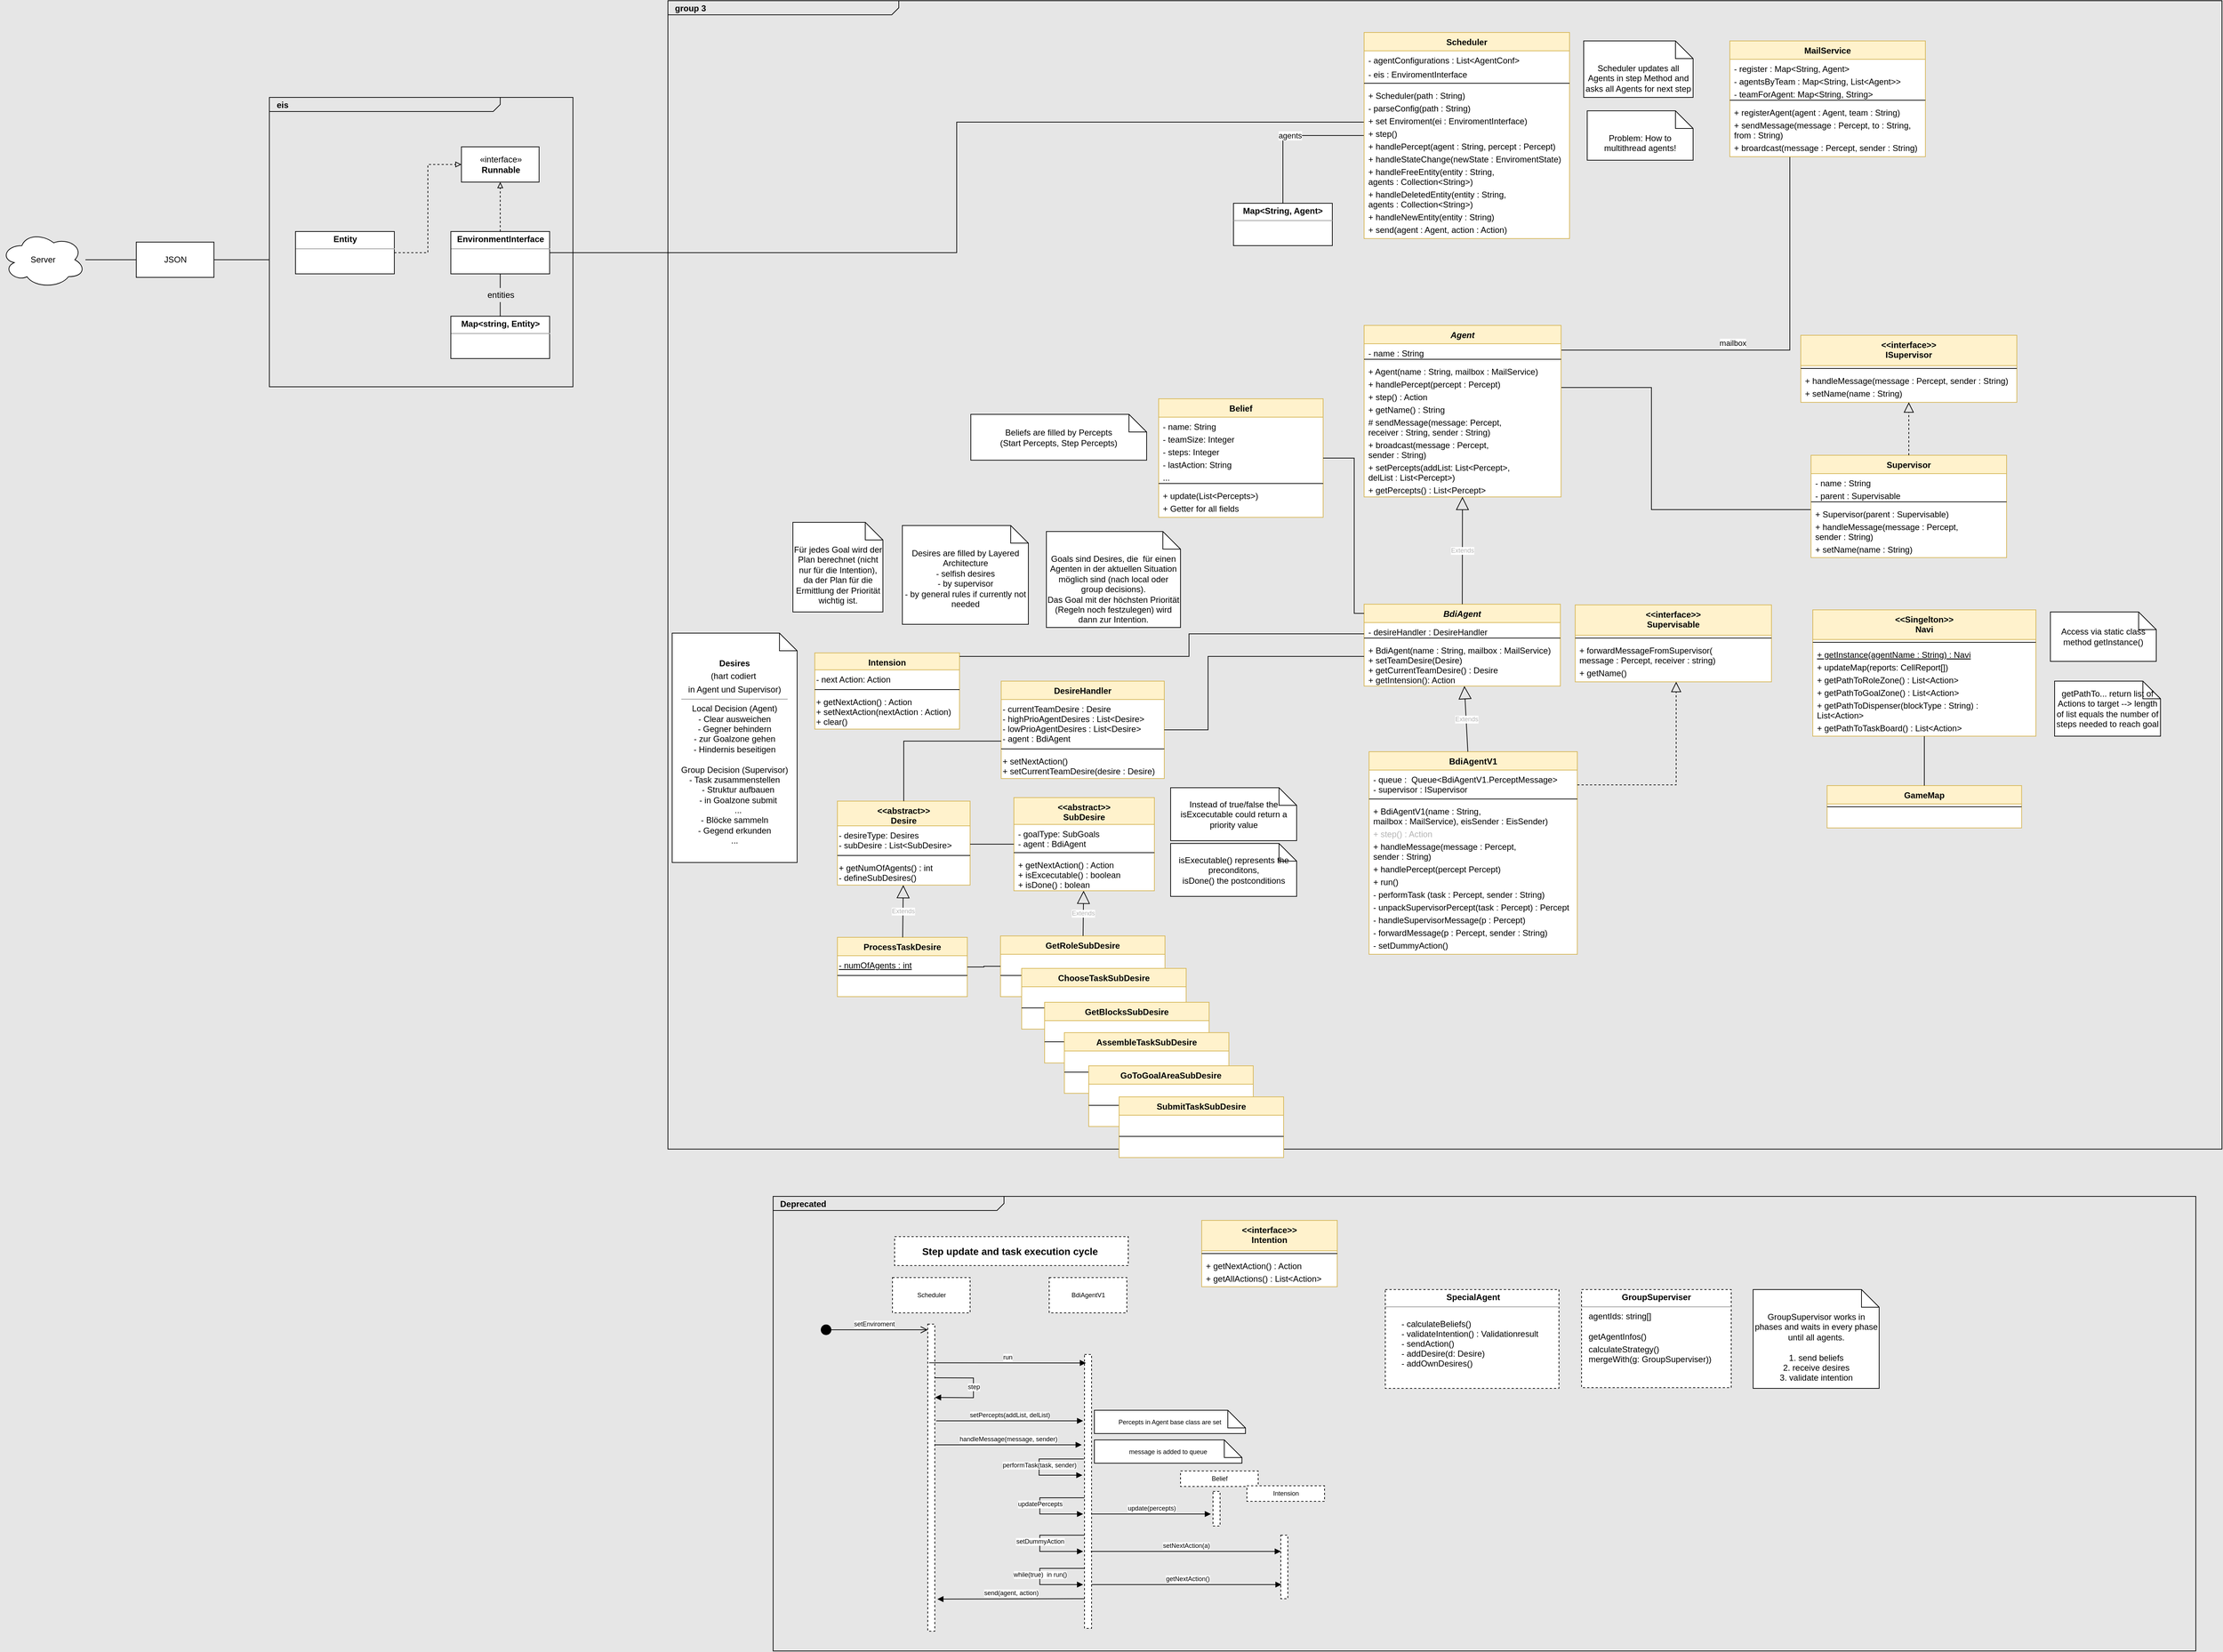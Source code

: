 <mxfile version="17.4.2" type="device"><diagram name="Page-1" id="929967ad-93f9-6ef4-fab6-5d389245f69c"><mxGraphModel dx="1543" dy="1352" grid="0" gridSize="10" guides="1" tooltips="1" connect="1" arrows="1" fold="1" page="0" pageScale="1.5" pageWidth="2336" pageHeight="1654" background="#E6E6E6" math="0" shadow="0"><root><mxCell id="0" style=";html=1;"/><mxCell id="1" style=";html=1;" parent="0"/><mxCell id="1672d66443f91eb5-1" value="&lt;p style=&quot;margin: 0px ; margin-top: 4px ; margin-left: 10px ; text-align: left&quot;&gt;&lt;b&gt;group 3&lt;/b&gt;&lt;/p&gt;" style="html=1;strokeWidth=1;shape=mxgraph.sysml.package;html=1;overflow=fill;whiteSpace=wrap;fillColor=none;gradientColor=none;fontSize=12;align=center;labelX=327.64;labelPadding=0;horizontal=1;verticalAlign=top;spacingBottom=4;" parent="1" vertex="1"><mxGeometry x="995" y="-27" width="2201" height="1627" as="geometry"/></mxCell><mxCell id="dxKCeIQAazDfLPVNPwqI-13" value="GetRoleSubDesire" style="swimlane;fontStyle=1;align=center;verticalAlign=top;childLayout=stackLayout;horizontal=1;startSize=26;horizontalStack=0;resizeParent=1;resizeParentMax=0;resizeLast=0;collapsible=1;marginBottom=0;labelBackgroundColor=none;fillColor=#fff2cc;strokeColor=#d6b656;shadow=0;sketch=0;gradientColor=none;swimlaneFillColor=default;" parent="1" vertex="1"><mxGeometry x="1466" y="1298" width="233" height="86" as="geometry"/></mxCell><mxCell id="dxKCeIQAazDfLPVNPwqI-14" value=" " style="text;strokeColor=none;fillColor=none;align=left;verticalAlign=top;spacingLeft=4;spacingRight=4;overflow=hidden;rotatable=0;points=[[0,0.5],[1,0.5]];portConstraint=eastwest;" parent="dxKCeIQAazDfLPVNPwqI-13" vertex="1"><mxGeometry y="26" width="233" height="26" as="geometry"/></mxCell><mxCell id="dxKCeIQAazDfLPVNPwqI-15" value="" style="line;strokeWidth=1;fillColor=none;align=left;verticalAlign=middle;spacingTop=-1;spacingLeft=3;spacingRight=3;rotatable=0;labelPosition=right;points=[];portConstraint=eastwest;" parent="dxKCeIQAazDfLPVNPwqI-13" vertex="1"><mxGeometry y="52" width="233" height="8" as="geometry"/></mxCell><mxCell id="dxKCeIQAazDfLPVNPwqI-16" value=" " style="text;strokeColor=none;fillColor=none;align=left;verticalAlign=top;spacingLeft=4;spacingRight=4;overflow=hidden;rotatable=0;points=[[0,0.5],[1,0.5]];portConstraint=eastwest;" parent="dxKCeIQAazDfLPVNPwqI-13" vertex="1"><mxGeometry y="60" width="233" height="26" as="geometry"/></mxCell><mxCell id="zp3tI751EjAqgCoOAfSL-209" value="&lt;p style=&quot;margin: 0px ; margin-top: 4px ; margin-left: 10px ; text-align: left&quot;&gt;&lt;b&gt;Deprecated&lt;/b&gt;&lt;/p&gt;" style="html=1;strokeWidth=1;shape=mxgraph.sysml.package;html=1;overflow=fill;whiteSpace=wrap;fillColor=none;gradientColor=none;fontSize=12;align=center;labelX=327.64;" parent="1" vertex="1"><mxGeometry x="1144" y="1667" width="2015" height="644" as="geometry"/></mxCell><mxCell id="-0N7IOGXyZVaYshVuag8-17" value="agents" style="edgeStyle=orthogonalEdgeStyle;rounded=0;orthogonalLoop=1;jettySize=auto;html=1;entryX=0.5;entryY=0;entryDx=0;entryDy=0;endArrow=none;endFill=0;" parent="1" source="zp3tI751EjAqgCoOAfSL-103" target="-0N7IOGXyZVaYshVuag8-15" edge="1"><mxGeometry relative="1" as="geometry"><mxPoint x="2120" y="360" as="sourcePoint"/></mxGeometry></mxCell><mxCell id="-0N7IOGXyZVaYshVuag8-15" value="&lt;p style=&quot;margin: 0px ; margin-top: 4px ; text-align: center&quot;&gt;&lt;b&gt;Map&amp;lt;String, Agent&amp;gt;&lt;/b&gt;&lt;/p&gt;&lt;hr size=&quot;1&quot;&gt;&lt;div style=&quot;height: 2px&quot;&gt;&lt;/div&gt;" style="verticalAlign=top;align=left;overflow=fill;fontSize=12;fontFamily=Helvetica;html=1;" parent="1" vertex="1"><mxGeometry x="1796" y="260" width="140" height="60" as="geometry"/></mxCell><mxCell id="-0N7IOGXyZVaYshVuag8-24" style="edgeStyle=orthogonalEdgeStyle;rounded=0;orthogonalLoop=1;jettySize=auto;html=1;startArrow=none;startFill=0;endArrow=none;endFill=0;" parent="1" source="zp3tI751EjAqgCoOAfSL-164" target="zp3tI751EjAqgCoOAfSL-61" edge="1"><mxGeometry relative="1" as="geometry"><mxPoint x="2564" y="360" as="sourcePoint"/><mxPoint x="2266" y="601" as="targetPoint"/><Array as="points"><mxPoint x="2584" y="468"/></Array></mxGeometry></mxCell><mxCell id="-0N7IOGXyZVaYshVuag8-25" value="mailbox" style="edgeLabel;html=1;align=center;verticalAlign=middle;resizable=0;points=[];" parent="-0N7IOGXyZVaYshVuag8-24" vertex="1" connectable="0"><mxGeometry x="0.27" y="-1" relative="1" as="geometry"><mxPoint x="24" y="-9" as="offset"/></mxGeometry></mxCell><mxCell id="-0N7IOGXyZVaYshVuag8-100" style="edgeStyle=orthogonalEdgeStyle;rounded=0;orthogonalLoop=1;jettySize=auto;html=1;startArrow=none;startFill=0;endArrow=none;endFill=0;" parent="1" source="zp3tI751EjAqgCoOAfSL-61" target="zp3tI751EjAqgCoOAfSL-151" edge="1"><mxGeometry relative="1" as="geometry"><Array as="points"><mxPoint x="2388" y="521"/><mxPoint x="2388" y="694"/></Array><mxPoint x="2266" y="642" as="sourcePoint"/><mxPoint x="2557" y="642" as="targetPoint"/></mxGeometry></mxCell><mxCell id="-0N7IOGXyZVaYshVuag8-22" value="&lt;p style=&quot;margin: 0px ; margin-top: 4px ; text-align: center&quot;&gt;&lt;b&gt;&lt;i&gt;&amp;nbsp;&lt;/i&gt;SpecialAgent&lt;/b&gt;&lt;/p&gt;&lt;hr size=&quot;1&quot;&gt;&lt;div style=&quot;height: 2px&quot;&gt;&lt;br&gt;&lt;/div&gt;" style="verticalAlign=top;align=left;overflow=fill;fontSize=12;fontFamily=Helvetica;html=1;dashed=1;" parent="1" vertex="1"><mxGeometry x="2011" y="1799" width="246" height="140" as="geometry"/></mxCell><mxCell id="-0N7IOGXyZVaYshVuag8-36" style="edgeStyle=orthogonalEdgeStyle;rounded=0;orthogonalLoop=1;jettySize=auto;html=1;startArrow=none;startFill=0;endArrow=none;endFill=0;" parent="1" source="-0N7IOGXyZVaYshVuag8-34" target="-0N7IOGXyZVaYshVuag8-35" edge="1"><mxGeometry relative="1" as="geometry"/></mxCell><mxCell id="-0N7IOGXyZVaYshVuag8-34" value="Server" style="ellipse;shape=cloud;whiteSpace=wrap;html=1;" parent="1" vertex="1"><mxGeometry x="50" y="300" width="120" height="80" as="geometry"/></mxCell><mxCell id="-0N7IOGXyZVaYshVuag8-53" style="edgeStyle=orthogonalEdgeStyle;rounded=0;orthogonalLoop=1;jettySize=auto;html=1;startArrow=none;startFill=0;endArrow=none;endFill=0;" parent="1" source="-0N7IOGXyZVaYshVuag8-35" edge="1"><mxGeometry relative="1" as="geometry"><mxPoint x="430.5" y="340" as="targetPoint"/></mxGeometry></mxCell><mxCell id="-0N7IOGXyZVaYshVuag8-35" value="JSON" style="html=1;" parent="1" vertex="1"><mxGeometry x="242" y="315" width="110" height="50" as="geometry"/></mxCell><mxCell id="-0N7IOGXyZVaYshVuag8-39" style="edgeStyle=orthogonalEdgeStyle;rounded=0;orthogonalLoop=1;jettySize=auto;html=1;entryX=0.5;entryY=1;entryDx=0;entryDy=0;startArrow=none;startFill=0;endArrow=block;endFill=0;dashed=1;" parent="1" source="-0N7IOGXyZVaYshVuag8-37" target="-0N7IOGXyZVaYshVuag8-38" edge="1"><mxGeometry relative="1" as="geometry"/></mxCell><mxCell id="-0N7IOGXyZVaYshVuag8-51" style="edgeStyle=orthogonalEdgeStyle;rounded=0;orthogonalLoop=1;jettySize=auto;html=1;startArrow=none;startFill=0;endArrow=none;endFill=0;" parent="1" source="-0N7IOGXyZVaYshVuag8-37" target="zp3tI751EjAqgCoOAfSL-103" edge="1"><mxGeometry relative="1" as="geometry"><mxPoint x="2050" y="330" as="targetPoint"/><Array as="points"><mxPoint x="1404" y="330"/><mxPoint x="1404" y="145"/></Array></mxGeometry></mxCell><mxCell id="-0N7IOGXyZVaYshVuag8-37" value="&lt;p style=&quot;margin: 0px ; margin-top: 4px ; text-align: center&quot;&gt;&lt;b&gt;EnvironmentInterface&lt;/b&gt;&lt;/p&gt;&lt;hr size=&quot;1&quot;&gt;&lt;div style=&quot;height: 2px&quot;&gt;&lt;/div&gt;" style="verticalAlign=top;align=left;overflow=fill;fontSize=12;fontFamily=Helvetica;html=1;" parent="1" vertex="1"><mxGeometry x="687.5" y="300" width="140" height="60" as="geometry"/></mxCell><mxCell id="-0N7IOGXyZVaYshVuag8-38" value="«interface»&lt;br&gt;&lt;b&gt;Runnable&lt;/b&gt;" style="html=1;" parent="1" vertex="1"><mxGeometry x="702.5" y="180" width="110" height="50" as="geometry"/></mxCell><mxCell id="-0N7IOGXyZVaYshVuag8-46" style="edgeStyle=orthogonalEdgeStyle;rounded=0;orthogonalLoop=1;jettySize=auto;html=1;entryX=0.5;entryY=1;entryDx=0;entryDy=0;startArrow=none;startFill=0;endArrow=none;endFill=0;" parent="1" source="-0N7IOGXyZVaYshVuag8-47" target="-0N7IOGXyZVaYshVuag8-37" edge="1"><mxGeometry relative="1" as="geometry"/></mxCell><mxCell id="-0N7IOGXyZVaYshVuag8-40" value="&lt;p style=&quot;margin: 0px ; margin-top: 4px ; text-align: center&quot;&gt;&lt;b&gt;Map&amp;lt;string, Entity&amp;gt;&lt;/b&gt;&lt;/p&gt;&lt;hr size=&quot;1&quot;&gt;&lt;div style=&quot;height: 2px&quot;&gt;&lt;/div&gt;" style="verticalAlign=top;align=left;overflow=fill;fontSize=12;fontFamily=Helvetica;html=1;" parent="1" vertex="1"><mxGeometry x="687.5" y="420" width="140" height="60" as="geometry"/></mxCell><mxCell id="-0N7IOGXyZVaYshVuag8-43" style="edgeStyle=orthogonalEdgeStyle;rounded=0;orthogonalLoop=1;jettySize=auto;html=1;entryX=0;entryY=0.5;entryDx=0;entryDy=0;startArrow=none;startFill=0;endArrow=block;endFill=0;dashed=1;" parent="1" source="-0N7IOGXyZVaYshVuag8-42" target="-0N7IOGXyZVaYshVuag8-38" edge="1"><mxGeometry relative="1" as="geometry"/></mxCell><mxCell id="-0N7IOGXyZVaYshVuag8-42" value="&lt;p style=&quot;margin: 0px ; margin-top: 4px ; text-align: center&quot;&gt;&lt;b&gt;Entity&lt;/b&gt;&lt;/p&gt;&lt;hr size=&quot;1&quot;&gt;&lt;div style=&quot;height: 2px&quot;&gt;&lt;/div&gt;" style="verticalAlign=top;align=left;overflow=fill;fontSize=12;fontFamily=Helvetica;html=1;" parent="1" vertex="1"><mxGeometry x="467.5" y="300" width="140" height="60" as="geometry"/></mxCell><mxCell id="-0N7IOGXyZVaYshVuag8-47" value="entities" style="text;html=1;align=center;verticalAlign=middle;resizable=0;points=[];autosize=1;strokeColor=none;fillColor=none;" parent="1" vertex="1"><mxGeometry x="732.5" y="380" width="50" height="20" as="geometry"/></mxCell><mxCell id="-0N7IOGXyZVaYshVuag8-48" value="" style="edgeStyle=orthogonalEdgeStyle;rounded=0;orthogonalLoop=1;jettySize=auto;html=1;entryX=0.5;entryY=1;entryDx=0;entryDy=0;startArrow=none;startFill=0;endArrow=none;endFill=0;" parent="1" source="-0N7IOGXyZVaYshVuag8-40" target="-0N7IOGXyZVaYshVuag8-47" edge="1"><mxGeometry relative="1" as="geometry"><mxPoint x="757.5" y="420" as="sourcePoint"/><mxPoint x="757.5" y="360" as="targetPoint"/></mxGeometry></mxCell><mxCell id="-0N7IOGXyZVaYshVuag8-54" value="&lt;p style=&quot;margin: 0px ; margin-top: 4px ; margin-left: 10px ; text-align: left&quot;&gt;&lt;b&gt;eis&lt;/b&gt;&lt;/p&gt;" style="html=1;strokeWidth=1;shape=mxgraph.sysml.package;html=1;overflow=fill;whiteSpace=wrap;fillColor=none;gradientColor=none;fontSize=12;align=center;labelX=327.64;" parent="1" vertex="1"><mxGeometry x="430.5" y="110" width="430" height="410" as="geometry"/></mxCell><mxCell id="-0N7IOGXyZVaYshVuag8-68" value="- calculateBeliefs()&#10;- validateIntention() : Validationresult&#10;- sendAction()&#10;- addDesire(d: Desire)&#10;- addOwnDesires()&#10;" style="text;strokeColor=none;fillColor=none;align=left;verticalAlign=top;spacingLeft=4;spacingRight=4;overflow=hidden;rotatable=0;points=[[0,0.5],[1,0.5]];portConstraint=eastwest;dashed=1;" parent="1" vertex="1"><mxGeometry x="2028" y="1834" width="218" height="89" as="geometry"/></mxCell><mxCell id="-0N7IOGXyZVaYshVuag8-70" value="Scheduler updates all Agents in step Method and asks all Agents for next step" style="shape=note2;boundedLbl=1;whiteSpace=wrap;html=1;size=25;verticalAlign=top;align=center;" parent="1" vertex="1"><mxGeometry x="2292" y="30" width="155" height="80" as="geometry"/></mxCell><mxCell id="-0N7IOGXyZVaYshVuag8-84" value="Desires are filled by Layered Architecture&lt;br&gt;- selfish desires&lt;br&gt;- by supervisor&lt;br&gt;- by general rules if currently not needed" style="shape=note2;boundedLbl=1;whiteSpace=wrap;html=1;size=25;verticalAlign=top;align=center;" parent="1" vertex="1"><mxGeometry x="1327" y="716.5" width="178.5" height="140" as="geometry"/></mxCell><mxCell id="-0N7IOGXyZVaYshVuag8-93" value="Problem: How to multithread agents!" style="shape=note2;boundedLbl=1;whiteSpace=wrap;html=1;size=25;verticalAlign=top;align=center;" parent="1" vertex="1"><mxGeometry x="2297" y="129" width="150" height="70" as="geometry"/></mxCell><mxCell id="-0N7IOGXyZVaYshVuag8-101" value="GroupSupervisor works in phases and waits in every phase until all agents.&lt;br&gt;&lt;br&gt;1. send beliefs&lt;br&gt;2. receive desires&lt;br&gt;3. validate intention" style="shape=note2;boundedLbl=1;whiteSpace=wrap;html=1;size=25;verticalAlign=top;align=center;" parent="1" vertex="1"><mxGeometry x="2532" y="1799" width="178.5" height="140" as="geometry"/></mxCell><mxCell id="zp3tI751EjAqgCoOAfSL-7" value="Belief" style="swimlane;fontStyle=1;align=center;verticalAlign=top;childLayout=stackLayout;horizontal=1;startSize=26;horizontalStack=0;resizeParent=1;resizeParentMax=0;resizeLast=0;collapsible=1;marginBottom=0;labelBackgroundColor=none;fillColor=#fff2cc;strokeColor=#d6b656;shadow=0;sketch=0;gradientColor=none;swimlaneFillColor=default;" parent="1" vertex="1"><mxGeometry x="1690" y="537" width="233" height="168" as="geometry"/></mxCell><mxCell id="zp3tI751EjAqgCoOAfSL-8" value="- name: String" style="text;strokeColor=none;fillColor=none;align=left;verticalAlign=top;spacingLeft=4;spacingRight=4;overflow=hidden;rotatable=0;points=[[0,0.5],[1,0.5]];portConstraint=eastwest;autosize=1;" parent="zp3tI751EjAqgCoOAfSL-7" vertex="1"><mxGeometry y="26" width="233" height="18" as="geometry"/></mxCell><mxCell id="zp3tI751EjAqgCoOAfSL-14" value="- teamSize: Integer" style="text;strokeColor=none;fillColor=none;align=left;verticalAlign=top;spacingLeft=4;spacingRight=4;overflow=hidden;rotatable=0;points=[[0,0.5],[1,0.5]];portConstraint=eastwest;autosize=1;" parent="zp3tI751EjAqgCoOAfSL-7" vertex="1"><mxGeometry y="44" width="233" height="18" as="geometry"/></mxCell><mxCell id="zp3tI751EjAqgCoOAfSL-16" value="- steps: Integer" style="text;strokeColor=none;fillColor=none;align=left;verticalAlign=top;spacingLeft=4;spacingRight=4;overflow=hidden;rotatable=0;points=[[0,0.5],[1,0.5]];portConstraint=eastwest;autosize=1;" parent="zp3tI751EjAqgCoOAfSL-7" vertex="1"><mxGeometry y="62" width="233" height="18" as="geometry"/></mxCell><mxCell id="zp3tI751EjAqgCoOAfSL-18" value="- lastAction: String" style="text;strokeColor=none;fillColor=none;align=left;verticalAlign=top;spacingLeft=4;spacingRight=4;overflow=hidden;rotatable=0;points=[[0,0.5],[1,0.5]];portConstraint=eastwest;autosize=1;" parent="zp3tI751EjAqgCoOAfSL-7" vertex="1"><mxGeometry y="80" width="233" height="18" as="geometry"/></mxCell><mxCell id="zp3tI751EjAqgCoOAfSL-17" value="..." style="text;strokeColor=none;fillColor=none;align=left;verticalAlign=top;spacingLeft=4;spacingRight=4;overflow=hidden;rotatable=0;points=[[0,0.5],[1,0.5]];portConstraint=eastwest;autosize=1;" parent="zp3tI751EjAqgCoOAfSL-7" vertex="1"><mxGeometry y="98" width="233" height="18" as="geometry"/></mxCell><mxCell id="zp3tI751EjAqgCoOAfSL-9" value="" style="line;strokeWidth=1;fillColor=none;align=left;verticalAlign=middle;spacingTop=-1;spacingLeft=3;spacingRight=3;rotatable=0;labelPosition=right;points=[];portConstraint=eastwest;" parent="zp3tI751EjAqgCoOAfSL-7" vertex="1"><mxGeometry y="116" width="233" height="8" as="geometry"/></mxCell><mxCell id="zp3tI751EjAqgCoOAfSL-10" value="+ update(List&lt;Percepts&gt;)" style="text;strokeColor=none;fillColor=none;align=left;verticalAlign=top;spacingLeft=4;spacingRight=4;overflow=hidden;rotatable=0;points=[[0,0.5],[1,0.5]];portConstraint=eastwest;autosize=1;" parent="zp3tI751EjAqgCoOAfSL-7" vertex="1"><mxGeometry y="124" width="233" height="18" as="geometry"/></mxCell><mxCell id="zp3tI751EjAqgCoOAfSL-19" value="+ Getter for all fields" style="text;strokeColor=none;fillColor=none;align=left;verticalAlign=top;spacingLeft=4;spacingRight=4;overflow=hidden;rotatable=0;points=[[0,0.5],[1,0.5]];portConstraint=eastwest;autosize=1;" parent="zp3tI751EjAqgCoOAfSL-7" vertex="1"><mxGeometry y="142" width="233" height="26" as="geometry"/></mxCell><mxCell id="zp3tI751EjAqgCoOAfSL-24" value="BdiAgent" style="swimlane;fontStyle=3;align=center;verticalAlign=top;childLayout=stackLayout;horizontal=1;startSize=26;horizontalStack=0;resizeParent=1;resizeParentMax=0;resizeLast=0;collapsible=1;marginBottom=0;labelBackgroundColor=none;fillColor=#fff2cc;strokeColor=#d6b656;shadow=0;sketch=0;gradientColor=none;swimlaneFillColor=default;" parent="1" vertex="1"><mxGeometry x="1981" y="828" width="278" height="116" as="geometry"/></mxCell><mxCell id="zp3tI751EjAqgCoOAfSL-32" value="- desireHandler : DesireHandler" style="text;strokeColor=none;fillColor=none;align=left;verticalAlign=top;spacingLeft=4;spacingRight=4;overflow=hidden;rotatable=0;points=[[0,0.5],[1,0.5]];portConstraint=eastwest;resizable=1;autosize=1;connectable=1;" parent="zp3tI751EjAqgCoOAfSL-24" vertex="1"><mxGeometry y="26" width="278" height="18" as="geometry"/></mxCell><mxCell id="zp3tI751EjAqgCoOAfSL-30" value="" style="line;strokeWidth=1;fillColor=none;align=left;verticalAlign=middle;spacingTop=-1;spacingLeft=3;spacingRight=3;rotatable=0;labelPosition=right;points=[];portConstraint=eastwest;" parent="zp3tI751EjAqgCoOAfSL-24" vertex="1"><mxGeometry y="44" width="278" height="8" as="geometry"/></mxCell><mxCell id="zp3tI751EjAqgCoOAfSL-78" value="+ BdiAgent(name : String, mailbox : MailService)&#10;+ setTeamDesire(Desire)&#10;+ getCurrentTeamDesire() : Desire&#10;+ getIntension(): Action" style="text;strokeColor=none;fillColor=none;align=left;verticalAlign=top;spacingLeft=4;spacingRight=4;overflow=hidden;rotatable=0;points=[[0,0.5],[1,0.5]];portConstraint=eastwest;autosize=1;spacingBottom=4;" parent="zp3tI751EjAqgCoOAfSL-24" vertex="1"><mxGeometry y="52" width="278" height="64" as="geometry"/></mxCell><mxCell id="zp3tI751EjAqgCoOAfSL-33" value="BdiAgentV1" style="swimlane;fontStyle=1;align=center;verticalAlign=top;childLayout=stackLayout;horizontal=1;startSize=26;horizontalStack=0;resizeParent=1;resizeParentMax=0;resizeLast=0;collapsible=1;marginBottom=0;labelBackgroundColor=none;fillColor=#fff2cc;strokeColor=#d6b656;shadow=0;sketch=0;gradientColor=none;swimlaneFillColor=default;" parent="1" vertex="1"><mxGeometry x="1988" y="1037" width="295" height="287" as="geometry"/></mxCell><mxCell id="zp3tI751EjAqgCoOAfSL-34" value="- queue :  Queue&lt;BdiAgentV1.PerceptMessage&gt;&#10;- supervisor : ISupervisor" style="text;strokeColor=none;fillColor=none;align=left;verticalAlign=top;spacingLeft=4;spacingRight=4;overflow=hidden;rotatable=0;points=[[0,0.5],[1,0.5]];portConstraint=eastwest;" parent="zp3tI751EjAqgCoOAfSL-33" vertex="1"><mxGeometry y="26" width="295" height="37" as="geometry"/></mxCell><mxCell id="zp3tI751EjAqgCoOAfSL-39" value="" style="line;strokeWidth=1;fillColor=none;align=left;verticalAlign=middle;spacingTop=-1;spacingLeft=3;spacingRight=3;rotatable=0;labelPosition=right;points=[];portConstraint=eastwest;" parent="zp3tI751EjAqgCoOAfSL-33" vertex="1"><mxGeometry y="63" width="295" height="8" as="geometry"/></mxCell><mxCell id="zp3tI751EjAqgCoOAfSL-92" value="+ BdiAgentV1(name : String,&#10;mailbox : MailService), eisSender : EisSender)" style="text;strokeColor=none;fillColor=none;align=left;verticalAlign=top;spacingLeft=4;spacingRight=4;overflow=hidden;rotatable=0;points=[[0,0.5],[1,0.5]];portConstraint=eastwest;autosize=1;" parent="zp3tI751EjAqgCoOAfSL-33" vertex="1"><mxGeometry y="71" width="295" height="32" as="geometry"/></mxCell><mxCell id="zp3tI751EjAqgCoOAfSL-40" value="+ step() : Action" style="text;strokeColor=none;fillColor=none;align=left;verticalAlign=top;spacingLeft=4;spacingRight=4;overflow=hidden;rotatable=0;points=[[0,0.5],[1,0.5]];portConstraint=eastwest;fontColor=#B3B3B3;autosize=1;" parent="zp3tI751EjAqgCoOAfSL-33" vertex="1"><mxGeometry y="103" width="295" height="18" as="geometry"/></mxCell><mxCell id="zp3tI751EjAqgCoOAfSL-93" value="+ handleMessage(message : Percept,&#10;sender : String)" style="text;strokeColor=none;fillColor=none;align=left;verticalAlign=top;spacingLeft=4;spacingRight=4;overflow=hidden;rotatable=0;points=[[0,0.5],[1,0.5]];portConstraint=eastwest;autosize=1;" parent="zp3tI751EjAqgCoOAfSL-33" vertex="1"><mxGeometry y="121" width="295" height="32" as="geometry"/></mxCell><mxCell id="zp3tI751EjAqgCoOAfSL-41" value="+ handlePercept(percept Percept)" style="text;strokeColor=none;fillColor=none;align=left;verticalAlign=top;spacingLeft=4;spacingRight=4;overflow=hidden;rotatable=0;points=[[0,0.5],[1,0.5]];portConstraint=eastwest;autosize=1;" parent="zp3tI751EjAqgCoOAfSL-33" vertex="1"><mxGeometry y="153" width="295" height="18" as="geometry"/></mxCell><mxCell id="zp3tI751EjAqgCoOAfSL-94" value="+ run()" style="text;strokeColor=none;fillColor=none;align=left;verticalAlign=top;spacingLeft=4;spacingRight=4;overflow=hidden;rotatable=0;points=[[0,0.5],[1,0.5]];portConstraint=eastwest;autosize=1;" parent="zp3tI751EjAqgCoOAfSL-33" vertex="1"><mxGeometry y="171" width="295" height="18" as="geometry"/></mxCell><mxCell id="zp3tI751EjAqgCoOAfSL-96" value="- performTask (task : Percept, sender : String)" style="text;strokeColor=none;fillColor=none;align=left;verticalAlign=top;spacingLeft=4;spacingRight=4;overflow=hidden;rotatable=0;points=[[0,0.5],[1,0.5]];portConstraint=eastwest;autosize=1;" parent="zp3tI751EjAqgCoOAfSL-33" vertex="1"><mxGeometry y="189" width="295" height="18" as="geometry"/></mxCell><mxCell id="zp3tI751EjAqgCoOAfSL-97" value="- unpackSupervisorPercept(task : Percept) : Percept" style="text;strokeColor=none;fillColor=none;align=left;verticalAlign=top;spacingLeft=4;spacingRight=4;overflow=hidden;rotatable=0;points=[[0,0.5],[1,0.5]];portConstraint=eastwest;autosize=1;" parent="zp3tI751EjAqgCoOAfSL-33" vertex="1"><mxGeometry y="207" width="295" height="18" as="geometry"/></mxCell><mxCell id="zp3tI751EjAqgCoOAfSL-98" value="- handleSupervisorMessage(p : Percept)" style="text;strokeColor=none;fillColor=none;align=left;verticalAlign=top;spacingLeft=4;spacingRight=4;overflow=hidden;rotatable=0;points=[[0,0.5],[1,0.5]];portConstraint=eastwest;autosize=1;" parent="zp3tI751EjAqgCoOAfSL-33" vertex="1"><mxGeometry y="225" width="295" height="18" as="geometry"/></mxCell><mxCell id="zp3tI751EjAqgCoOAfSL-99" value="- forwardMessage(p : Percept, sender : String)" style="text;strokeColor=none;fillColor=none;align=left;verticalAlign=top;spacingLeft=4;spacingRight=4;overflow=hidden;rotatable=0;points=[[0,0.5],[1,0.5]];portConstraint=eastwest;autosize=1;" parent="zp3tI751EjAqgCoOAfSL-33" vertex="1"><mxGeometry y="243" width="295" height="18" as="geometry"/></mxCell><mxCell id="zp3tI751EjAqgCoOAfSL-100" value="- setDummyAction()" style="text;strokeColor=none;fillColor=none;align=left;verticalAlign=top;spacingLeft=4;spacingRight=4;overflow=hidden;rotatable=0;points=[[0,0.5],[1,0.5]];portConstraint=eastwest;autosize=1;" parent="zp3tI751EjAqgCoOAfSL-33" vertex="1"><mxGeometry y="261" width="295" height="26" as="geometry"/></mxCell><mxCell id="zp3tI751EjAqgCoOAfSL-55" style="edgeStyle=orthogonalEdgeStyle;rounded=0;orthogonalLoop=1;jettySize=auto;html=1;fontSize=9;endArrow=none;endFill=0;" parent="1" source="zp3tI751EjAqgCoOAfSL-24" target="zp3tI751EjAqgCoOAfSL-7" edge="1"><mxGeometry relative="1" as="geometry"><mxPoint x="1991" y="636.5" as="sourcePoint"/><Array as="points"><mxPoint x="1967" y="841"/><mxPoint x="1967" y="621"/></Array></mxGeometry></mxCell><mxCell id="zp3tI751EjAqgCoOAfSL-61" value="Agent" style="swimlane;fontStyle=3;align=center;verticalAlign=top;childLayout=stackLayout;horizontal=1;startSize=26;horizontalStack=0;resizeParent=1;resizeParentMax=0;resizeLast=0;collapsible=1;marginBottom=0;labelBackgroundColor=none;fillColor=#fff2cc;strokeColor=#d6b656;shadow=0;sketch=0;gradientColor=none;swimlaneFillColor=default;" parent="1" vertex="1"><mxGeometry x="1981" y="433" width="279" height="243" as="geometry"/></mxCell><mxCell id="SS7VEFHCa6W0pI9FkJkT-1" value="- name : String" style="text;strokeColor=none;fillColor=none;align=left;verticalAlign=top;spacingLeft=4;spacingRight=4;overflow=hidden;rotatable=0;points=[[0,0.5],[1,0.5]];portConstraint=eastwest;autosize=1;" parent="zp3tI751EjAqgCoOAfSL-61" vertex="1"><mxGeometry y="26" width="279" height="18" as="geometry"/></mxCell><mxCell id="zp3tI751EjAqgCoOAfSL-62" value="" style="line;strokeWidth=1;fillColor=none;align=left;verticalAlign=middle;spacingTop=-1;spacingLeft=3;spacingRight=3;rotatable=0;labelPosition=right;points=[];portConstraint=eastwest;" parent="zp3tI751EjAqgCoOAfSL-61" vertex="1"><mxGeometry y="44" width="279" height="8" as="geometry"/></mxCell><mxCell id="zp3tI751EjAqgCoOAfSL-81" value="+ Agent(name : String, mailbox : MailService)" style="text;strokeColor=none;fillColor=none;align=left;verticalAlign=top;spacingLeft=4;spacingRight=4;overflow=hidden;rotatable=0;points=[[0,0.5],[1,0.5]];portConstraint=eastwest;autosize=1;" parent="zp3tI751EjAqgCoOAfSL-61" vertex="1"><mxGeometry y="52" width="279" height="18" as="geometry"/></mxCell><mxCell id="zp3tI751EjAqgCoOAfSL-80" value="+ handlePercept(percept : Percept)" style="text;strokeColor=none;fillColor=none;align=left;verticalAlign=top;spacingLeft=4;spacingRight=4;overflow=hidden;rotatable=0;points=[[0,0.5],[1,0.5]];portConstraint=eastwest;autosize=1;" parent="zp3tI751EjAqgCoOAfSL-61" vertex="1"><mxGeometry y="70" width="279" height="18" as="geometry"/></mxCell><mxCell id="zp3tI751EjAqgCoOAfSL-64" value="+ step() : Action" style="text;strokeColor=none;fillColor=none;align=left;verticalAlign=top;spacingLeft=4;spacingRight=4;overflow=hidden;rotatable=0;points=[[0,0.5],[1,0.5]];portConstraint=eastwest;autosize=1;" parent="zp3tI751EjAqgCoOAfSL-61" vertex="1"><mxGeometry y="88" width="279" height="18" as="geometry"/></mxCell><mxCell id="zp3tI751EjAqgCoOAfSL-68" value="+ getName() : String" style="text;strokeColor=none;fillColor=none;align=left;verticalAlign=top;spacingLeft=4;spacingRight=4;overflow=hidden;rotatable=0;points=[[0,0.5],[1,0.5]];portConstraint=eastwest;autosize=1;" parent="zp3tI751EjAqgCoOAfSL-61" vertex="1"><mxGeometry y="106" width="279" height="18" as="geometry"/></mxCell><mxCell id="zp3tI751EjAqgCoOAfSL-69" value="# sendMessage(message: Percept,&#10;receiver : String, sender : String)" style="text;strokeColor=none;fillColor=none;align=left;verticalAlign=top;spacingLeft=4;spacingRight=4;overflow=hidden;rotatable=0;points=[[0,0.5],[1,0.5]];portConstraint=eastwest;autosize=1;" parent="zp3tI751EjAqgCoOAfSL-61" vertex="1"><mxGeometry y="124" width="279" height="32" as="geometry"/></mxCell><mxCell id="zp3tI751EjAqgCoOAfSL-70" value="+ broadcast(message : Percept,&#10;sender : String)" style="text;strokeColor=none;fillColor=none;align=left;verticalAlign=top;spacingLeft=4;spacingRight=4;overflow=hidden;rotatable=0;points=[[0,0.5],[1,0.5]];portConstraint=eastwest;autosize=1;" parent="zp3tI751EjAqgCoOAfSL-61" vertex="1"><mxGeometry y="156" width="279" height="32" as="geometry"/></mxCell><mxCell id="zp3tI751EjAqgCoOAfSL-71" value="+ setPercepts(addList: List&lt;Percept&gt;,&#10;delList : List&lt;Percept&gt;)" style="text;strokeColor=none;fillColor=none;align=left;verticalAlign=top;spacingLeft=4;spacingRight=4;overflow=hidden;rotatable=0;points=[[0,0.5],[1,0.5]];portConstraint=eastwest;autosize=1;" parent="zp3tI751EjAqgCoOAfSL-61" vertex="1"><mxGeometry y="188" width="279" height="32" as="geometry"/></mxCell><mxCell id="zp3tI751EjAqgCoOAfSL-72" value="+ getPercepts() : List&lt;Percept&gt;" style="text;strokeColor=none;fillColor=none;align=left;verticalAlign=top;spacingLeft=4;spacingRight=4;overflow=hidden;rotatable=0;points=[[0,0.5],[1,0.5]];portConstraint=eastwest;autosize=1;" parent="zp3tI751EjAqgCoOAfSL-61" vertex="1"><mxGeometry y="220" width="279" height="23" as="geometry"/></mxCell><mxCell id="zp3tI751EjAqgCoOAfSL-83" value="Beliefs are filled by Percepts&lt;br&gt;(Start Percepts, Step Percepts)" style="shape=note2;boundedLbl=1;whiteSpace=wrap;html=1;size=25;verticalAlign=middle;align=center;" parent="1" vertex="1"><mxGeometry x="1424" y="559" width="249" height="65" as="geometry"/></mxCell><mxCell id="zp3tI751EjAqgCoOAfSL-103" value="Scheduler" style="swimlane;fontStyle=1;align=center;verticalAlign=top;childLayout=stackLayout;horizontal=1;startSize=26;horizontalStack=0;resizeParent=1;resizeParentMax=0;resizeLast=0;collapsible=1;marginBottom=0;labelBackgroundColor=none;fillColor=#fff2cc;strokeColor=#d6b656;shadow=0;sketch=0;gradientColor=none;swimlaneFillColor=default;" parent="1" vertex="1"><mxGeometry x="1981" y="18" width="291" height="292" as="geometry"/></mxCell><mxCell id="zp3tI751EjAqgCoOAfSL-104" value="- agentConfigurations : List&lt;AgentConf&gt;" style="text;strokeColor=none;fillColor=none;align=left;verticalAlign=top;spacingLeft=4;spacingRight=4;overflow=hidden;rotatable=0;points=[[0,0.5],[1,0.5]];portConstraint=eastwest;" parent="zp3tI751EjAqgCoOAfSL-103" vertex="1"><mxGeometry y="26" width="291" height="20" as="geometry"/></mxCell><mxCell id="zp3tI751EjAqgCoOAfSL-107" value="- eis : EnviromentInterface" style="text;strokeColor=none;fillColor=none;align=left;verticalAlign=top;spacingLeft=4;spacingRight=4;overflow=hidden;rotatable=0;points=[[0,0.5],[1,0.5]];portConstraint=eastwest;" parent="zp3tI751EjAqgCoOAfSL-103" vertex="1"><mxGeometry y="46" width="291" height="22" as="geometry"/></mxCell><mxCell id="zp3tI751EjAqgCoOAfSL-109" value="" style="line;strokeWidth=1;fillColor=none;align=left;verticalAlign=middle;spacingTop=-1;spacingLeft=3;spacingRight=3;rotatable=0;labelPosition=right;points=[];portConstraint=eastwest;" parent="zp3tI751EjAqgCoOAfSL-103" vertex="1"><mxGeometry y="68" width="291" height="8" as="geometry"/></mxCell><mxCell id="zp3tI751EjAqgCoOAfSL-110" value="+ Scheduler(path : String)" style="text;strokeColor=none;fillColor=none;align=left;verticalAlign=top;spacingLeft=4;spacingRight=4;overflow=hidden;rotatable=0;points=[[0,0.5],[1,0.5]];portConstraint=eastwest;autosize=1;" parent="zp3tI751EjAqgCoOAfSL-103" vertex="1"><mxGeometry y="76" width="291" height="18" as="geometry"/></mxCell><mxCell id="zp3tI751EjAqgCoOAfSL-111" value="- parseConfig(path : String)" style="text;strokeColor=none;fillColor=none;align=left;verticalAlign=top;spacingLeft=4;spacingRight=4;overflow=hidden;rotatable=0;points=[[0,0.5],[1,0.5]];portConstraint=eastwest;autosize=1;" parent="zp3tI751EjAqgCoOAfSL-103" vertex="1"><mxGeometry y="94" width="291" height="18" as="geometry"/></mxCell><mxCell id="zp3tI751EjAqgCoOAfSL-112" value="+ set Enviroment(ei : EnviromentInterface)" style="text;strokeColor=none;fillColor=none;align=left;verticalAlign=top;spacingLeft=4;spacingRight=4;overflow=hidden;rotatable=0;points=[[0,0.5],[1,0.5]];portConstraint=eastwest;autosize=1;" parent="zp3tI751EjAqgCoOAfSL-103" vertex="1"><mxGeometry y="112" width="291" height="18" as="geometry"/></mxCell><mxCell id="zp3tI751EjAqgCoOAfSL-113" value="+ step()" style="text;strokeColor=none;fillColor=none;align=left;verticalAlign=top;spacingLeft=4;spacingRight=4;overflow=hidden;rotatable=0;points=[[0,0.5],[1,0.5]];portConstraint=eastwest;autosize=1;" parent="zp3tI751EjAqgCoOAfSL-103" vertex="1"><mxGeometry y="130" width="291" height="18" as="geometry"/></mxCell><mxCell id="zp3tI751EjAqgCoOAfSL-114" value="+ handlePercept(agent : String, percept : Percept)" style="text;strokeColor=none;fillColor=none;align=left;verticalAlign=top;spacingLeft=4;spacingRight=4;overflow=hidden;rotatable=0;points=[[0,0.5],[1,0.5]];portConstraint=eastwest;autosize=1;" parent="zp3tI751EjAqgCoOAfSL-103" vertex="1"><mxGeometry y="148" width="291" height="18" as="geometry"/></mxCell><mxCell id="zp3tI751EjAqgCoOAfSL-116" value="+ handleStateChange(newState : EnviromentState)" style="text;strokeColor=none;fillColor=none;align=left;verticalAlign=top;spacingLeft=4;spacingRight=4;overflow=hidden;rotatable=0;points=[[0,0.5],[1,0.5]];portConstraint=eastwest;autosize=1;" parent="zp3tI751EjAqgCoOAfSL-103" vertex="1"><mxGeometry y="166" width="291" height="18" as="geometry"/></mxCell><mxCell id="zp3tI751EjAqgCoOAfSL-117" value="+ handleFreeEntity(entity : String,&#10;agents : Collection&lt;String&gt;)" style="text;strokeColor=none;fillColor=none;align=left;verticalAlign=top;spacingLeft=4;spacingRight=4;overflow=hidden;rotatable=0;points=[[0,0.5],[1,0.5]];portConstraint=eastwest;autosize=1;" parent="zp3tI751EjAqgCoOAfSL-103" vertex="1"><mxGeometry y="184" width="291" height="32" as="geometry"/></mxCell><mxCell id="zp3tI751EjAqgCoOAfSL-129" value="+ handleDeletedEntity(entity : String,&#10;agents : Collection&lt;String&gt;)" style="text;strokeColor=none;fillColor=none;align=left;verticalAlign=top;spacingLeft=4;spacingRight=4;overflow=hidden;rotatable=0;points=[[0,0.5],[1,0.5]];portConstraint=eastwest;autosize=1;" parent="zp3tI751EjAqgCoOAfSL-103" vertex="1"><mxGeometry y="216" width="291" height="32" as="geometry"/></mxCell><mxCell id="zp3tI751EjAqgCoOAfSL-130" value="+ handleNewEntity(entity : String)" style="text;strokeColor=none;fillColor=none;align=left;verticalAlign=top;spacingLeft=4;spacingRight=4;overflow=hidden;rotatable=0;points=[[0,0.5],[1,0.5]];portConstraint=eastwest;autosize=1;" parent="zp3tI751EjAqgCoOAfSL-103" vertex="1"><mxGeometry y="248" width="291" height="18" as="geometry"/></mxCell><mxCell id="zp3tI751EjAqgCoOAfSL-131" value="+ send(agent : Agent, action : Action)" style="text;strokeColor=none;fillColor=none;align=left;verticalAlign=top;spacingLeft=4;spacingRight=4;overflow=hidden;rotatable=0;points=[[0,0.5],[1,0.5]];portConstraint=eastwest;autosize=1;" parent="zp3tI751EjAqgCoOAfSL-103" vertex="1"><mxGeometry y="266" width="291" height="26" as="geometry"/></mxCell><mxCell id="zp3tI751EjAqgCoOAfSL-132" value="&lt;&lt;interface&gt;&gt;&#10;ISupervisor" style="swimlane;fontStyle=1;align=center;verticalAlign=top;childLayout=stackLayout;horizontal=1;startSize=43;horizontalStack=0;resizeParent=1;resizeParentMax=0;resizeLast=0;collapsible=1;marginBottom=0;labelBackgroundColor=none;fillColor=#fff2cc;strokeColor=#d6b656;shadow=0;sketch=0;gradientColor=none;swimlaneFillColor=default;" parent="1" vertex="1"><mxGeometry x="2599.5" y="447" width="306" height="95" as="geometry"/></mxCell><mxCell id="zp3tI751EjAqgCoOAfSL-133" value="" style="line;strokeWidth=1;fillColor=none;align=left;verticalAlign=middle;spacingTop=-1;spacingLeft=3;spacingRight=3;rotatable=0;labelPosition=right;points=[];portConstraint=eastwest;" parent="zp3tI751EjAqgCoOAfSL-132" vertex="1"><mxGeometry y="43" width="306" height="8" as="geometry"/></mxCell><mxCell id="zp3tI751EjAqgCoOAfSL-134" value="+ handleMessage(message : Percept, sender : String)" style="text;strokeColor=none;fillColor=none;align=left;verticalAlign=top;spacingLeft=4;spacingRight=4;overflow=hidden;rotatable=0;points=[[0,0.5],[1,0.5]];portConstraint=eastwest;autosize=1;" parent="zp3tI751EjAqgCoOAfSL-132" vertex="1"><mxGeometry y="51" width="306" height="18" as="geometry"/></mxCell><mxCell id="zp3tI751EjAqgCoOAfSL-135" value="+ setName(name : String)" style="text;strokeColor=none;fillColor=none;align=left;verticalAlign=top;spacingLeft=4;spacingRight=4;overflow=hidden;rotatable=0;points=[[0,0.5],[1,0.5]];portConstraint=eastwest;autosize=1;" parent="zp3tI751EjAqgCoOAfSL-132" vertex="1"><mxGeometry y="69" width="306" height="26" as="geometry"/></mxCell><mxCell id="zp3tI751EjAqgCoOAfSL-140" value="&lt;p style=&quot;margin: 0px ; margin-top: 4px ; text-align: center&quot;&gt;&lt;b&gt;GroupSuperviser&lt;/b&gt;&lt;/p&gt;&lt;hr size=&quot;1&quot;&gt;&amp;nbsp; &amp;nbsp;agentIds: string[]&lt;div style=&quot;height: 2px&quot;&gt;&amp;nbsp;&amp;nbsp;&lt;/div&gt;&lt;div style=&quot;height: 2px&quot;&gt;&lt;br&gt;&lt;/div&gt;&lt;div style=&quot;height: 2px&quot;&gt;&lt;br&gt;&lt;/div&gt;&lt;div style=&quot;height: 2px&quot;&gt;&lt;br&gt;&lt;/div&gt;&lt;div style=&quot;height: 2px&quot;&gt;&lt;br&gt;&lt;/div&gt;&lt;div style=&quot;height: 2px&quot;&gt;&lt;br&gt;&lt;/div&gt;&lt;div style=&quot;height: 2px&quot;&gt;&lt;br&gt;&lt;/div&gt;&lt;div style=&quot;height: 2px&quot;&gt;&amp;nbsp; &amp;nbsp;getAgentInfos()&lt;/div&gt;&lt;div style=&quot;height: 2px&quot;&gt;&lt;br&gt;&lt;/div&gt;&lt;div style=&quot;height: 2px&quot;&gt;&lt;br&gt;&lt;/div&gt;&lt;div style=&quot;height: 2px&quot;&gt;&lt;br&gt;&lt;/div&gt;&lt;div style=&quot;height: 2px&quot;&gt;&lt;br&gt;&lt;/div&gt;&lt;div style=&quot;height: 2px&quot;&gt;&lt;br&gt;&lt;/div&gt;&lt;div style=&quot;height: 2px&quot;&gt;&lt;br&gt;&lt;/div&gt;&lt;div style=&quot;height: 2px&quot;&gt;&lt;br&gt;&lt;/div&gt;&lt;div style=&quot;height: 2px&quot;&gt;&lt;br&gt;&lt;/div&gt;&lt;div style=&quot;height: 2px&quot;&gt;&amp;nbsp; &amp;nbsp;calculateStrategy()&lt;/div&gt;&lt;div style=&quot;height: 2px&quot;&gt;&lt;br&gt;&lt;/div&gt;&lt;div style=&quot;height: 2px&quot;&gt;&lt;br&gt;&lt;/div&gt;&lt;div style=&quot;height: 2px&quot;&gt;&lt;br&gt;&lt;/div&gt;&lt;div style=&quot;height: 2px&quot;&gt;&lt;br&gt;&lt;/div&gt;&lt;div style=&quot;height: 2px&quot;&gt;&lt;br&gt;&lt;/div&gt;&lt;div style=&quot;height: 2px&quot;&gt;&lt;br&gt;&lt;/div&gt;&lt;div style=&quot;height: 2px&quot;&gt;&amp;nbsp; &amp;nbsp;mergeWith(g: GroupSuperviser))&lt;/div&gt;&lt;div style=&quot;height: 2px&quot;&gt;&lt;br&gt;&lt;/div&gt;&lt;div style=&quot;height: 2px&quot;&gt;&lt;br&gt;&lt;/div&gt;&lt;div style=&quot;height: 2px&quot;&gt;&lt;br&gt;&lt;/div&gt;&lt;div style=&quot;height: 2px&quot;&gt;&lt;br&gt;&lt;/div&gt;&lt;div style=&quot;height: 2px&quot;&gt;&lt;br&gt;&lt;/div&gt;&lt;div style=&quot;height: 2px&quot;&gt;&lt;br&gt;&lt;/div&gt;&lt;div style=&quot;height: 2px&quot;&gt;&lt;br&gt;&lt;/div&gt;" style="verticalAlign=top;align=left;overflow=fill;fontSize=12;fontFamily=Helvetica;html=1;dashed=1;" parent="1" vertex="1"><mxGeometry x="2289" y="1799" width="212" height="139" as="geometry"/></mxCell><mxCell id="zp3tI751EjAqgCoOAfSL-141" value="&lt;&lt;interface&gt;&gt;&#10;Supervisable" style="swimlane;fontStyle=1;align=center;verticalAlign=top;childLayout=stackLayout;horizontal=1;startSize=43;horizontalStack=0;resizeParent=1;resizeParentMax=0;resizeLast=0;collapsible=1;marginBottom=0;labelBackgroundColor=none;fillColor=#fff2cc;strokeColor=#d6b656;shadow=0;sketch=0;gradientColor=none;swimlaneFillColor=default;" parent="1" vertex="1"><mxGeometry x="2280" y="829" width="278" height="109" as="geometry"/></mxCell><mxCell id="zp3tI751EjAqgCoOAfSL-142" value="" style="line;strokeWidth=1;fillColor=none;align=left;verticalAlign=middle;spacingTop=-1;spacingLeft=3;spacingRight=3;rotatable=0;labelPosition=right;points=[];portConstraint=eastwest;" parent="zp3tI751EjAqgCoOAfSL-141" vertex="1"><mxGeometry y="43" width="278" height="8" as="geometry"/></mxCell><mxCell id="zp3tI751EjAqgCoOAfSL-143" value="+ forwardMessageFromSupervisor(&#10;message : Percept, receiver : string)" style="text;strokeColor=none;fillColor=none;align=left;verticalAlign=top;spacingLeft=4;spacingRight=4;overflow=hidden;rotatable=0;points=[[0,0.5],[1,0.5]];portConstraint=eastwest;autosize=1;" parent="zp3tI751EjAqgCoOAfSL-141" vertex="1"><mxGeometry y="51" width="278" height="32" as="geometry"/></mxCell><mxCell id="zp3tI751EjAqgCoOAfSL-144" value="+ getName()" style="text;strokeColor=none;fillColor=none;align=left;verticalAlign=top;spacingLeft=4;spacingRight=4;overflow=hidden;rotatable=0;points=[[0,0.5],[1,0.5]];portConstraint=eastwest;autosize=1;" parent="zp3tI751EjAqgCoOAfSL-141" vertex="1"><mxGeometry y="83" width="278" height="26" as="geometry"/></mxCell><mxCell id="zp3tI751EjAqgCoOAfSL-148" value="" style="endArrow=block;dashed=1;endFill=0;endSize=12;html=1;rounded=0;fontSize=9;fontColor=#B3B3B3;edgeStyle=orthogonalEdgeStyle;" parent="1" source="zp3tI751EjAqgCoOAfSL-33" target="zp3tI751EjAqgCoOAfSL-141" edge="1"><mxGeometry width="160" relative="1" as="geometry"><mxPoint x="2255" y="1110" as="sourcePoint"/><mxPoint x="2542" y="1144" as="targetPoint"/><Array as="points"><mxPoint x="2185" y="1084"/><mxPoint x="2423" y="1084"/></Array></mxGeometry></mxCell><mxCell id="zp3tI751EjAqgCoOAfSL-151" value="Supervisor" style="swimlane;fontStyle=1;align=center;verticalAlign=top;childLayout=stackLayout;horizontal=1;startSize=26;horizontalStack=0;resizeParent=1;resizeParentMax=0;resizeLast=0;collapsible=1;marginBottom=0;labelBackgroundColor=none;fillColor=#fff2cc;strokeColor=#d6b656;shadow=0;sketch=0;gradientColor=none;swimlaneFillColor=default;" parent="1" vertex="1"><mxGeometry x="2614" y="617" width="277" height="145" as="geometry"/></mxCell><mxCell id="zp3tI751EjAqgCoOAfSL-152" value="- name : String" style="text;strokeColor=none;fillColor=none;align=left;verticalAlign=top;spacingLeft=4;spacingRight=4;overflow=hidden;rotatable=0;points=[[0,0.5],[1,0.5]];portConstraint=eastwest;autosize=1;" parent="zp3tI751EjAqgCoOAfSL-151" vertex="1"><mxGeometry y="26" width="277" height="18" as="geometry"/></mxCell><mxCell id="zp3tI751EjAqgCoOAfSL-163" value="- parent : Supervisable" style="text;strokeColor=none;fillColor=none;align=left;verticalAlign=top;spacingLeft=4;spacingRight=4;overflow=hidden;rotatable=0;points=[[0,0.5],[1,0.5]];portConstraint=eastwest;autosize=1;" parent="zp3tI751EjAqgCoOAfSL-151" vertex="1"><mxGeometry y="44" width="277" height="18" as="geometry"/></mxCell><mxCell id="zp3tI751EjAqgCoOAfSL-153" value="" style="line;strokeWidth=1;fillColor=none;align=left;verticalAlign=middle;spacingTop=-1;spacingLeft=3;spacingRight=3;rotatable=0;labelPosition=right;points=[];portConstraint=eastwest;" parent="zp3tI751EjAqgCoOAfSL-151" vertex="1"><mxGeometry y="62" width="277" height="8" as="geometry"/></mxCell><mxCell id="zp3tI751EjAqgCoOAfSL-154" value="+ Supervisor(parent : Supervisable)" style="text;strokeColor=none;fillColor=none;align=left;verticalAlign=top;spacingLeft=4;spacingRight=4;overflow=hidden;rotatable=0;points=[[0,0.5],[1,0.5]];portConstraint=eastwest;autosize=1;" parent="zp3tI751EjAqgCoOAfSL-151" vertex="1"><mxGeometry y="70" width="277" height="18" as="geometry"/></mxCell><mxCell id="zp3tI751EjAqgCoOAfSL-155" value="+ handleMessage(message : Percept,&#10;sender : String)" style="text;strokeColor=none;fillColor=none;align=left;verticalAlign=top;spacingLeft=4;spacingRight=4;overflow=hidden;rotatable=0;points=[[0,0.5],[1,0.5]];portConstraint=eastwest;autosize=1;" parent="zp3tI751EjAqgCoOAfSL-151" vertex="1"><mxGeometry y="88" width="277" height="32" as="geometry"/></mxCell><mxCell id="zp3tI751EjAqgCoOAfSL-157" value="+ setName(name : String)" style="text;strokeColor=none;fillColor=none;align=left;verticalAlign=top;spacingLeft=4;spacingRight=4;overflow=hidden;rotatable=0;points=[[0,0.5],[1,0.5]];portConstraint=eastwest;autosize=1;" parent="zp3tI751EjAqgCoOAfSL-151" vertex="1"><mxGeometry y="120" width="277" height="25" as="geometry"/></mxCell><mxCell id="zp3tI751EjAqgCoOAfSL-162" value="" style="endArrow=block;dashed=1;endFill=0;endSize=12;html=1;rounded=0;fontSize=9;fontColor=#B3B3B3;" parent="1" source="zp3tI751EjAqgCoOAfSL-151" target="zp3tI751EjAqgCoOAfSL-132" edge="1"><mxGeometry width="160" relative="1" as="geometry"><mxPoint x="2711" y="664" as="sourcePoint"/><mxPoint x="2753" y="530" as="targetPoint"/><Array as="points"/></mxGeometry></mxCell><mxCell id="zp3tI751EjAqgCoOAfSL-164" value="MailService" style="swimlane;fontStyle=1;align=center;verticalAlign=top;childLayout=stackLayout;horizontal=1;startSize=26;horizontalStack=0;resizeParent=1;resizeParentMax=0;resizeLast=0;collapsible=1;marginBottom=0;labelBackgroundColor=none;fillColor=#fff2cc;strokeColor=#d6b656;shadow=0;sketch=0;gradientColor=none;swimlaneFillColor=default;" parent="1" vertex="1"><mxGeometry x="2499" y="30" width="277" height="164" as="geometry"/></mxCell><mxCell id="zp3tI751EjAqgCoOAfSL-165" value="- register : Map&lt;String, Agent&gt;" style="text;strokeColor=none;fillColor=none;align=left;verticalAlign=top;spacingLeft=4;spacingRight=4;overflow=hidden;rotatable=0;points=[[0,0.5],[1,0.5]];portConstraint=eastwest;autosize=1;" parent="zp3tI751EjAqgCoOAfSL-164" vertex="1"><mxGeometry y="26" width="277" height="18" as="geometry"/></mxCell><mxCell id="zp3tI751EjAqgCoOAfSL-166" value="- agentsByTeam : Map&lt;String, List&lt;Agent&gt;&gt;" style="text;strokeColor=none;fillColor=none;align=left;verticalAlign=top;spacingLeft=4;spacingRight=4;overflow=hidden;rotatable=0;points=[[0,0.5],[1,0.5]];portConstraint=eastwest;autosize=1;" parent="zp3tI751EjAqgCoOAfSL-164" vertex="1"><mxGeometry y="44" width="277" height="18" as="geometry"/></mxCell><mxCell id="zp3tI751EjAqgCoOAfSL-172" value="- teamForAgent: Map&lt;String, String&gt;" style="text;strokeColor=none;fillColor=none;align=left;verticalAlign=top;spacingLeft=4;spacingRight=4;overflow=hidden;rotatable=0;points=[[0,0.5],[1,0.5]];portConstraint=eastwest;autosize=1;" parent="zp3tI751EjAqgCoOAfSL-164" vertex="1"><mxGeometry y="62" width="277" height="18" as="geometry"/></mxCell><mxCell id="zp3tI751EjAqgCoOAfSL-167" value="" style="line;strokeWidth=1;fillColor=none;align=left;verticalAlign=middle;spacingTop=-1;spacingLeft=3;spacingRight=3;rotatable=0;labelPosition=right;points=[];portConstraint=eastwest;" parent="zp3tI751EjAqgCoOAfSL-164" vertex="1"><mxGeometry y="80" width="277" height="8" as="geometry"/></mxCell><mxCell id="zp3tI751EjAqgCoOAfSL-168" value="+ registerAgent(agent : Agent, team : String)" style="text;strokeColor=none;fillColor=none;align=left;verticalAlign=top;spacingLeft=4;spacingRight=4;overflow=hidden;rotatable=0;points=[[0,0.5],[1,0.5]];portConstraint=eastwest;autosize=1;" parent="zp3tI751EjAqgCoOAfSL-164" vertex="1"><mxGeometry y="88" width="277" height="18" as="geometry"/></mxCell><mxCell id="zp3tI751EjAqgCoOAfSL-169" value="+ sendMessage(message : Percept, to : String,&#10;from : String)" style="text;strokeColor=none;fillColor=none;align=left;verticalAlign=top;spacingLeft=4;spacingRight=4;overflow=hidden;rotatable=0;points=[[0,0.5],[1,0.5]];portConstraint=eastwest;autosize=1;" parent="zp3tI751EjAqgCoOAfSL-164" vertex="1"><mxGeometry y="106" width="277" height="32" as="geometry"/></mxCell><mxCell id="zp3tI751EjAqgCoOAfSL-170" value="+ broardcast(message : Percept, sender : String)" style="text;strokeColor=none;fillColor=none;align=left;verticalAlign=top;spacingLeft=4;spacingRight=4;overflow=hidden;rotatable=0;points=[[0,0.5],[1,0.5]];portConstraint=eastwest;autosize=1;" parent="zp3tI751EjAqgCoOAfSL-164" vertex="1"><mxGeometry y="138" width="277" height="26" as="geometry"/></mxCell><mxCell id="zp3tI751EjAqgCoOAfSL-174" value="Extends" style="endArrow=block;endSize=16;endFill=0;html=1;rounded=0;fontSize=9;fontColor=#B3B3B3;" parent="1" source="zp3tI751EjAqgCoOAfSL-33" target="zp3tI751EjAqgCoOAfSL-24" edge="1"><mxGeometry width="160" relative="1" as="geometry"><mxPoint x="1800" y="1297" as="sourcePoint"/><mxPoint x="1960" y="1297" as="targetPoint"/></mxGeometry></mxCell><mxCell id="zp3tI751EjAqgCoOAfSL-175" value="Extends" style="endArrow=block;endSize=16;endFill=0;html=1;rounded=0;fontSize=9;fontColor=#B3B3B3;" parent="1" source="zp3tI751EjAqgCoOAfSL-24" target="zp3tI751EjAqgCoOAfSL-61" edge="1"><mxGeometry width="160" relative="1" as="geometry"><mxPoint x="2139.834" y="1109" as="sourcePoint"/><mxPoint x="2139.914" y="1057" as="targetPoint"/></mxGeometry></mxCell><mxCell id="zp3tI751EjAqgCoOAfSL-177" value="" style="html=1;points=[];perimeter=orthogonalPerimeter;shadow=0;dashed=1;labelBackgroundColor=none;sketch=0;fontSize=9;fontColor=#B3B3B3;gradientColor=none;" parent="1" vertex="1"><mxGeometry x="1363" y="1848" width="10" height="435" as="geometry"/></mxCell><mxCell id="zp3tI751EjAqgCoOAfSL-178" value="" style="html=1;points=[];perimeter=orthogonalPerimeter;shadow=0;dashed=1;labelBackgroundColor=none;sketch=0;fontSize=9;fontColor=#B3B3B3;gradientColor=none;" parent="1" vertex="1"><mxGeometry x="1585" y="1891" width="10" height="388" as="geometry"/></mxCell><mxCell id="zp3tI751EjAqgCoOAfSL-180" value="&lt;font color=&quot;#000000&quot;&gt;Scheduler&lt;/font&gt;" style="html=1;shadow=0;dashed=1;labelBackgroundColor=none;sketch=0;fontSize=9;fontColor=#B3B3B3;gradientColor=none;" parent="1" vertex="1"><mxGeometry x="1313" y="1782" width="110" height="50" as="geometry"/></mxCell><mxCell id="zp3tI751EjAqgCoOAfSL-181" value="&lt;span style=&quot;color: rgb(0 , 0 , 0)&quot;&gt;&lt;font style=&quot;font-size: 9px&quot;&gt;Belief&lt;/font&gt;&lt;/span&gt;" style="html=1;shadow=0;dashed=1;labelBackgroundColor=none;sketch=0;fontSize=9;fontColor=#B3B3B3;gradientColor=none;" parent="1" vertex="1"><mxGeometry x="1721" y="2056" width="110" height="22" as="geometry"/></mxCell><mxCell id="zp3tI751EjAqgCoOAfSL-184" value="setEnviroment" style="html=1;verticalAlign=bottom;startArrow=circle;startFill=1;endArrow=open;startSize=6;endSize=8;rounded=0;fontSize=9;fontColor=#000000;" parent="1" edge="1"><mxGeometry width="80" relative="1" as="geometry"><mxPoint x="1211" y="1856" as="sourcePoint"/><mxPoint x="1363" y="1856" as="targetPoint"/></mxGeometry></mxCell><mxCell id="zp3tI751EjAqgCoOAfSL-185" value="run" style="html=1;verticalAlign=bottom;endArrow=block;rounded=0;fontSize=9;fontColor=#000000;exitX=0.2;exitY=0.126;exitDx=0;exitDy=0;exitPerimeter=0;" parent="1" source="zp3tI751EjAqgCoOAfSL-177" edge="1"><mxGeometry width="80" relative="1" as="geometry"><mxPoint x="1458" y="1939" as="sourcePoint"/><mxPoint x="1587" y="1903" as="targetPoint"/></mxGeometry></mxCell><mxCell id="zp3tI751EjAqgCoOAfSL-186" value="send(agent, action)" style="html=1;verticalAlign=bottom;endArrow=block;rounded=0;fontSize=9;fontColor=#000000;entryX=1.138;entryY=0.845;entryDx=0;entryDy=0;entryPerimeter=0;exitX=-0.224;exitY=0.822;exitDx=0;exitDy=0;exitPerimeter=0;" parent="1" edge="1"><mxGeometry width="80" relative="1" as="geometry"><mxPoint x="1585.0" y="2237" as="sourcePoint"/><mxPoint x="1376.62" y="2237.58" as="targetPoint"/></mxGeometry></mxCell><mxCell id="zp3tI751EjAqgCoOAfSL-187" value="setPercepts(addList, delList)" style="html=1;verticalAlign=bottom;endArrow=block;rounded=0;fontSize=9;fontColor=#000000;" parent="1" edge="1"><mxGeometry width="80" relative="1" as="geometry"><mxPoint x="1375" y="1985" as="sourcePoint"/><mxPoint x="1583" y="1985" as="targetPoint"/></mxGeometry></mxCell><mxCell id="zp3tI751EjAqgCoOAfSL-188" value="message is added to queue" style="shape=note2;boundedLbl=1;whiteSpace=wrap;html=1;size=25;verticalAlign=middle;align=center;fontSize=9;" parent="1" vertex="1"><mxGeometry x="1599" y="2012" width="209" height="33" as="geometry"/></mxCell><mxCell id="zp3tI751EjAqgCoOAfSL-191" value="step" style="html=1;verticalAlign=bottom;endArrow=block;rounded=0;fontSize=9;fontColor=#000000;exitX=0.93;exitY=0.197;exitDx=0;exitDy=0;exitPerimeter=0;entryX=0.962;entryY=0.261;entryDx=0;entryDy=0;entryPerimeter=0;" parent="1" edge="1"><mxGeometry x="0.092" width="80" relative="1" as="geometry"><mxPoint x="1373" y="1923.995" as="sourcePoint"/><mxPoint x="1373.32" y="1951.835" as="targetPoint"/><Array as="points"><mxPoint x="1427.7" y="1924.3"/><mxPoint x="1427.7" y="1952.3"/></Array><mxPoint as="offset"/></mxGeometry></mxCell><mxCell id="zp3tI751EjAqgCoOAfSL-192" value="handleMessage(message, sender)" style="html=1;verticalAlign=bottom;endArrow=block;rounded=0;fontSize=9;fontColor=#000000;" parent="1" edge="1"><mxGeometry width="80" relative="1" as="geometry"><mxPoint x="1373" y="2019" as="sourcePoint"/><mxPoint x="1581" y="2019" as="targetPoint"/></mxGeometry></mxCell><mxCell id="zp3tI751EjAqgCoOAfSL-193" value="Percepts in Agent base class are set" style="shape=note2;boundedLbl=1;whiteSpace=wrap;html=1;size=25;verticalAlign=middle;align=center;fontSize=9;" parent="1" vertex="1"><mxGeometry x="1599" y="1970" width="214" height="33" as="geometry"/></mxCell><mxCell id="zp3tI751EjAqgCoOAfSL-195" value="performTask(task, sender)" style="html=1;verticalAlign=bottom;endArrow=block;rounded=0;fontSize=9;fontColor=#000000;" parent="1" edge="1"><mxGeometry x="0.092" width="80" relative="1" as="geometry"><mxPoint x="1584" y="2039" as="sourcePoint"/><mxPoint x="1582" y="2062" as="targetPoint"/><Array as="points"><mxPoint x="1520.7" y="2039"/><mxPoint x="1520.7" y="2062"/></Array><mxPoint as="offset"/></mxGeometry></mxCell><mxCell id="zp3tI751EjAqgCoOAfSL-196" value="updatePercepts" style="html=1;verticalAlign=bottom;endArrow=block;rounded=0;fontSize=9;fontColor=#000000;" parent="1" edge="1"><mxGeometry x="0.092" width="80" relative="1" as="geometry"><mxPoint x="1585" y="2094" as="sourcePoint"/><mxPoint x="1583" y="2117" as="targetPoint"/><Array as="points"><mxPoint x="1521.7" y="2094"/><mxPoint x="1521.7" y="2117"/></Array><mxPoint as="offset"/></mxGeometry></mxCell><mxCell id="zp3tI751EjAqgCoOAfSL-197" value="setDummyAction" style="html=1;verticalAlign=bottom;endArrow=block;rounded=0;fontSize=9;fontColor=#000000;" parent="1" edge="1"><mxGeometry x="0.092" width="80" relative="1" as="geometry"><mxPoint x="1585" y="2147" as="sourcePoint"/><mxPoint x="1583" y="2170" as="targetPoint"/><Array as="points"><mxPoint x="1521.7" y="2147"/><mxPoint x="1521.7" y="2170"/></Array><mxPoint as="offset"/></mxGeometry></mxCell><mxCell id="zp3tI751EjAqgCoOAfSL-198" value="" style="html=1;points=[];perimeter=orthogonalPerimeter;shadow=0;dashed=1;labelBackgroundColor=none;sketch=0;fontSize=9;fontColor=#B3B3B3;gradientColor=none;" parent="1" vertex="1"><mxGeometry x="1863" y="2147" width="10" height="90" as="geometry"/></mxCell><mxCell id="zp3tI751EjAqgCoOAfSL-199" value="" style="html=1;points=[];perimeter=orthogonalPerimeter;shadow=0;dashed=1;labelBackgroundColor=none;sketch=0;fontSize=9;fontColor=#B3B3B3;gradientColor=none;" parent="1" vertex="1"><mxGeometry x="1767" y="2085" width="10" height="49" as="geometry"/></mxCell><mxCell id="zp3tI751EjAqgCoOAfSL-200" value="&lt;span style=&quot;color: rgb(0 , 0 , 0)&quot;&gt;&lt;font style=&quot;font-size: 9px&quot;&gt;BdiAgentV1&lt;/font&gt;&lt;/span&gt;" style="html=1;shadow=0;dashed=1;labelBackgroundColor=none;sketch=0;fontSize=9;fontColor=#B3B3B3;gradientColor=none;" parent="1" vertex="1"><mxGeometry x="1535" y="1782" width="110" height="50" as="geometry"/></mxCell><mxCell id="zp3tI751EjAqgCoOAfSL-201" value="&lt;span style=&quot;color: rgb(0 , 0 , 0)&quot;&gt;&lt;font style=&quot;font-size: 9px&quot;&gt;Intension&lt;/font&gt;&lt;/span&gt;" style="html=1;shadow=0;dashed=1;labelBackgroundColor=none;sketch=0;fontSize=9;fontColor=#B3B3B3;gradientColor=none;" parent="1" vertex="1"><mxGeometry x="1815" y="2077" width="110" height="22" as="geometry"/></mxCell><mxCell id="zp3tI751EjAqgCoOAfSL-202" value="update(percepts)" style="html=1;verticalAlign=bottom;endArrow=block;rounded=0;fontSize=9;fontColor=#000000;" parent="1" edge="1"><mxGeometry width="80" relative="1" as="geometry"><mxPoint x="1595" y="2117" as="sourcePoint"/><mxPoint x="1764" y="2117" as="targetPoint"/></mxGeometry></mxCell><mxCell id="zp3tI751EjAqgCoOAfSL-203" value="setNextAction(a)" style="html=1;verticalAlign=bottom;endArrow=block;rounded=0;fontSize=9;fontColor=#000000;" parent="1" edge="1"><mxGeometry x="0.004" width="80" relative="1" as="geometry"><mxPoint x="1594" y="2170" as="sourcePoint"/><mxPoint x="1863" y="2170" as="targetPoint"/><mxPoint as="offset"/></mxGeometry></mxCell><mxCell id="zp3tI751EjAqgCoOAfSL-205" value="while(true)&amp;nbsp; in run()" style="html=1;verticalAlign=bottom;endArrow=block;rounded=0;fontSize=9;fontColor=#000000;" parent="1" edge="1"><mxGeometry x="0.092" width="80" relative="1" as="geometry"><mxPoint x="1585" y="2194" as="sourcePoint"/><mxPoint x="1583" y="2217" as="targetPoint"/><Array as="points"><mxPoint x="1521.7" y="2194"/><mxPoint x="1521.7" y="2217"/></Array><mxPoint as="offset"/></mxGeometry></mxCell><mxCell id="zp3tI751EjAqgCoOAfSL-206" value="getNextAction()" style="html=1;verticalAlign=bottom;endArrow=block;rounded=0;fontSize=9;fontColor=#000000;" parent="1" edge="1"><mxGeometry x="0.011" width="80" relative="1" as="geometry"><mxPoint x="1595" y="2217" as="sourcePoint"/><mxPoint x="1864" y="2217" as="targetPoint"/><mxPoint as="offset"/></mxGeometry></mxCell><mxCell id="zp3tI751EjAqgCoOAfSL-207" value="Step update and task execution cycle&amp;nbsp;" style="rounded=0;whiteSpace=wrap;html=1;shadow=0;dashed=1;labelBackgroundColor=none;sketch=0;fontSize=14;fontColor=#000000;gradientColor=none;fontStyle=1" parent="1" vertex="1"><mxGeometry x="1316" y="1724" width="331" height="41" as="geometry"/></mxCell><mxCell id="dxKCeIQAazDfLPVNPwqI-5" value="ProcessTaskDesire" style="swimlane;fontStyle=1;align=center;verticalAlign=top;childLayout=stackLayout;horizontal=1;startSize=26;horizontalStack=0;resizeParent=1;resizeParentMax=0;resizeLast=0;collapsible=1;marginBottom=0;labelBackgroundColor=none;fillColor=#fff2cc;strokeColor=#d6b656;shadow=0;sketch=0;gradientColor=none;swimlaneFillColor=default;" parent="1" vertex="1"><mxGeometry x="1235" y="1300" width="184" height="84" as="geometry"/></mxCell><mxCell id="YPFfXpG49O7ukF9F9TOX-22" value="- numOfAgents : int" style="text;strokeColor=none;fillColor=none;align=left;verticalAlign=top;spacingLeft=0;spacingRight=4;overflow=hidden;rotatable=0;points=[[0,0.5],[1,0.5]];portConstraint=eastwest;autosize=1;labelPadding=2;spacingBottom=6;fontStyle=4" vertex="1" parent="dxKCeIQAazDfLPVNPwqI-5"><mxGeometry y="26" width="184" height="24" as="geometry"/></mxCell><mxCell id="dxKCeIQAazDfLPVNPwqI-7" value="" style="line;strokeWidth=1;fillColor=none;align=left;verticalAlign=middle;spacingTop=-1;spacingLeft=3;spacingRight=3;rotatable=0;labelPosition=right;points=[];portConstraint=eastwest;" parent="dxKCeIQAazDfLPVNPwqI-5" vertex="1"><mxGeometry y="50" width="184" height="8" as="geometry"/></mxCell><mxCell id="dxKCeIQAazDfLPVNPwqI-8" value=" " style="text;strokeColor=none;fillColor=none;align=left;verticalAlign=top;spacingLeft=4;spacingRight=4;overflow=hidden;rotatable=0;points=[[0,0.5],[1,0.5]];portConstraint=eastwest;" parent="dxKCeIQAazDfLPVNPwqI-5" vertex="1"><mxGeometry y="58" width="184" height="26" as="geometry"/></mxCell><mxCell id="dxKCeIQAazDfLPVNPwqI-34" value="Extends" style="endArrow=block;endSize=16;endFill=0;html=1;rounded=0;fontSize=9;fontColor=#B3B3B3;" parent="1" source="dxKCeIQAazDfLPVNPwqI-13" target="dxKCeIQAazDfLPVNPwqI-35" edge="1"><mxGeometry width="160" relative="1" as="geometry"><mxPoint x="1474" y="1288" as="sourcePoint"/><mxPoint x="1583.273" y="1236.144" as="targetPoint"/><Array as="points"/></mxGeometry></mxCell><mxCell id="dxKCeIQAazDfLPVNPwqI-35" value="&lt;&lt;abstract&gt;&gt;&#10;SubDesire" style="swimlane;fontStyle=1;align=center;verticalAlign=top;childLayout=stackLayout;horizontal=1;startSize=38;horizontalStack=0;resizeParent=1;resizeParentMax=0;resizeLast=0;collapsible=1;marginBottom=0;labelBackgroundColor=none;fillColor=#fff2cc;strokeColor=#d6b656;shadow=0;sketch=0;gradientColor=none;swimlaneFillColor=default;" parent="1" vertex="1"><mxGeometry x="1485" y="1102" width="199" height="132" as="geometry"/></mxCell><mxCell id="dxKCeIQAazDfLPVNPwqI-64" value="- goalType: SubGoals&#10;- agent : BdiAgent&#10;" style="text;strokeColor=none;fillColor=none;align=left;verticalAlign=top;spacingLeft=4;spacingRight=4;overflow=hidden;rotatable=0;points=[[0,0.5],[1,0.5]];portConstraint=eastwest;spacingBottom=4;autosize=1;" parent="dxKCeIQAazDfLPVNPwqI-35" vertex="1"><mxGeometry y="38" width="199" height="36" as="geometry"/></mxCell><mxCell id="dxKCeIQAazDfLPVNPwqI-37" value="" style="line;strokeWidth=1;fillColor=none;align=left;verticalAlign=middle;spacingTop=-1;spacingLeft=3;spacingRight=3;rotatable=0;labelPosition=right;points=[];portConstraint=eastwest;" parent="dxKCeIQAazDfLPVNPwqI-35" vertex="1"><mxGeometry y="74" width="199" height="8" as="geometry"/></mxCell><mxCell id="dxKCeIQAazDfLPVNPwqI-65" value="+ getNextAction() : Action&#10;+ isExcecutable() : boolean&#10;+ isDone() : bolean" style="text;strokeColor=none;fillColor=none;align=left;verticalAlign=top;spacingLeft=4;spacingRight=4;overflow=hidden;rotatable=0;points=[[0,0.5],[1,0.5]];portConstraint=eastwest;autosize=1;spacingBottom=4;" parent="dxKCeIQAazDfLPVNPwqI-35" vertex="1"><mxGeometry y="82" width="199" height="50" as="geometry"/></mxCell><mxCell id="dxKCeIQAazDfLPVNPwqI-51" value="&lt;&lt;abstract&gt;&gt;&#10;Desire" style="swimlane;fontStyle=1;align=center;verticalAlign=top;childLayout=stackLayout;horizontal=1;startSize=35;horizontalStack=0;resizeParent=1;resizeParentMax=0;resizeLast=0;collapsible=1;marginBottom=0;labelBackgroundColor=none;fillColor=#fff2cc;strokeColor=#d6b656;shadow=0;sketch=0;gradientColor=none;swimlaneFillColor=default;" parent="1" vertex="1"><mxGeometry x="1235" y="1107" width="188" height="119" as="geometry"/></mxCell><mxCell id="zp3tI751EjAqgCoOAfSL-66" value="- desireType: Desires&#10;- subDesire : List&lt;SubDesire&gt;" style="text;strokeColor=none;fillColor=none;align=left;verticalAlign=top;spacingLeft=0;spacingRight=4;overflow=hidden;rotatable=0;points=[[0,0.5],[1,0.5]];portConstraint=eastwest;autosize=1;labelPadding=2;spacingBottom=6;" parent="dxKCeIQAazDfLPVNPwqI-51" vertex="1"><mxGeometry y="35" width="188" height="38" as="geometry"/></mxCell><mxCell id="dxKCeIQAazDfLPVNPwqI-53" value="" style="line;strokeWidth=1;fillColor=none;align=left;verticalAlign=middle;spacingTop=-1;spacingLeft=3;spacingRight=3;rotatable=0;labelPosition=right;points=[];portConstraint=eastwest;" parent="dxKCeIQAazDfLPVNPwqI-51" vertex="1"><mxGeometry y="73" width="188" height="8" as="geometry"/></mxCell><mxCell id="YPFfXpG49O7ukF9F9TOX-16" value="+ getNumOfAgents() : int&#10;- defineSubDesires()" style="text;strokeColor=none;fillColor=none;align=left;verticalAlign=top;spacingLeft=0;spacingRight=4;overflow=hidden;rotatable=0;points=[[0,0.5],[1,0.5]];portConstraint=eastwest;autosize=1;labelPadding=2;spacingBottom=6;" vertex="1" parent="dxKCeIQAazDfLPVNPwqI-51"><mxGeometry y="81" width="188" height="38" as="geometry"/></mxCell><mxCell id="SS7VEFHCa6W0pI9FkJkT-2" value="Goals sind Desires, die&amp;nbsp; für einen Agenten in der aktuellen Situation möglich sind (nach local oder group decisions). &lt;br&gt;Das Goal mit der höchsten Priorität (Regeln noch festzulegen) wird dann zur Intention." style="shape=note2;boundedLbl=1;whiteSpace=wrap;html=1;size=25;verticalAlign=top;align=center;" parent="1" vertex="1"><mxGeometry x="1531" y="725" width="190" height="136" as="geometry"/></mxCell><mxCell id="SS7VEFHCa6W0pI9FkJkT-3" value="Für jedes Goal wird der Plan berechnet (nicht nur für die Intention), da der Plan für die Ermittlung der Priorität wichtig ist." style="shape=note2;boundedLbl=1;whiteSpace=wrap;html=1;size=25;verticalAlign=top;align=center;" parent="1" vertex="1"><mxGeometry x="1172" y="712" width="127.5" height="127" as="geometry"/></mxCell><mxCell id="SS7VEFHCa6W0pI9FkJkT-5" value="&lt;p style=&quot;margin: 4px 0px 0px&quot;&gt;&lt;b&gt;Desires&lt;/b&gt;&lt;/p&gt;&lt;p style=&quot;margin: 4px 0px 0px&quot;&gt;(hart codiert&amp;nbsp;&lt;/p&gt;&lt;p style=&quot;margin: 4px 0px 0px&quot;&gt;in Agent und Supervisor)&lt;/p&gt;&lt;hr size=&quot;1&quot; style=&quot;text-align: left&quot;&gt;Local Decision (Agent)&lt;br style=&quot;padding: 0px ; margin: 0px&quot;&gt;- Clear ausweichen&lt;br style=&quot;padding: 0px ; margin: 0px&quot;&gt;- Gegner behindern&lt;br style=&quot;padding: 0px ; margin: 0px&quot;&gt;- zur Goalzone gehen&lt;br style=&quot;padding: 0px ; margin: 0px&quot;&gt;- Hindernis beseitigen&lt;br style=&quot;padding: 0px ; margin: 0px&quot;&gt;&lt;br style=&quot;padding: 0px ; margin: 0px&quot;&gt;Group Decision (Supervisor)&lt;br style=&quot;padding: 0px ; margin: 0px&quot;&gt;- Task zusammenstellen&lt;br style=&quot;padding: 0px ; margin: 0px&quot;&gt;&amp;nbsp; &amp;nbsp;- Struktur aufbauen&lt;br style=&quot;padding: 0px ; margin: 0px&quot;&gt;&amp;nbsp; &amp;nbsp;- in Goalzone submit&lt;br style=&quot;padding: 0px ; margin: 0px&quot;&gt;&amp;nbsp; &amp;nbsp;...&lt;br style=&quot;padding: 0px ; margin: 0px&quot;&gt;- Blöcke sammeln&lt;br style=&quot;padding: 0px ; margin: 0px&quot;&gt;- Gegend erkunden&lt;br style=&quot;padding: 0px ; margin: 0px&quot;&gt;...&lt;div style=&quot;padding: 0px ; margin: 0px&quot;&gt;&lt;br style=&quot;padding: 0px ; margin: 0px ; text-align: left&quot;&gt;&lt;/div&gt;" style="shape=note2;boundedLbl=1;whiteSpace=wrap;html=1;size=25;verticalAlign=top;align=center;" parent="1" vertex="1"><mxGeometry x="1001" y="869" width="177" height="325" as="geometry"/></mxCell><mxCell id="BuMgWgZO_NalYsWpBLu5-29" value="&lt;&lt;Singelton&gt;&gt;&#10;Navi" style="swimlane;fontStyle=1;align=center;verticalAlign=top;childLayout=stackLayout;horizontal=1;startSize=42;horizontalStack=0;resizeParent=1;resizeParentMax=0;resizeLast=0;collapsible=1;marginBottom=0;labelBackgroundColor=none;fillColor=#fff2cc;strokeColor=#d6b656;shadow=0;sketch=0;gradientColor=none;swimlaneFillColor=default;spacingBottom=0;" parent="1" vertex="1"><mxGeometry x="2616.5" y="836" width="316" height="179" as="geometry"/></mxCell><mxCell id="BuMgWgZO_NalYsWpBLu5-32" value="" style="line;strokeWidth=1;fillColor=none;align=left;verticalAlign=middle;spacingTop=-1;spacingLeft=3;spacingRight=3;rotatable=0;labelPosition=right;points=[];portConstraint=eastwest;" parent="BuMgWgZO_NalYsWpBLu5-29" vertex="1"><mxGeometry y="42" width="316" height="8" as="geometry"/></mxCell><mxCell id="BuMgWgZO_NalYsWpBLu5-36" value="+ getInstance(agentName : String) : Navi" style="text;strokeColor=none;fillColor=none;align=left;verticalAlign=top;spacingLeft=4;spacingRight=4;overflow=hidden;rotatable=0;points=[[0,0.5],[1,0.5]];portConstraint=eastwest;fontStyle=4;autosize=1;" parent="BuMgWgZO_NalYsWpBLu5-29" vertex="1"><mxGeometry y="50" width="316" height="18" as="geometry"/></mxCell><mxCell id="BuMgWgZO_NalYsWpBLu5-40" value="+ updateMap(reports: CellReport[])" style="text;strokeColor=none;fillColor=none;align=left;verticalAlign=top;spacingLeft=4;spacingRight=4;overflow=hidden;rotatable=0;points=[[0,0.5],[1,0.5]];portConstraint=eastwest;autosize=1;" parent="BuMgWgZO_NalYsWpBLu5-29" vertex="1"><mxGeometry y="68" width="316" height="18" as="geometry"/></mxCell><mxCell id="2iAghfznZt9czDPORs0B-2" value="+ getPathToRoleZone() : List&lt;Action&gt;" style="text;strokeColor=none;fillColor=none;align=left;verticalAlign=top;spacingLeft=4;spacingRight=4;overflow=hidden;rotatable=0;points=[[0,0.5],[1,0.5]];portConstraint=eastwest;autosize=1;" parent="BuMgWgZO_NalYsWpBLu5-29" vertex="1"><mxGeometry y="86" width="316" height="18" as="geometry"/></mxCell><mxCell id="2iAghfznZt9czDPORs0B-1" value="+ getPathToGoalZone() : List&lt;Action&gt;" style="text;strokeColor=none;fillColor=none;align=left;verticalAlign=top;spacingLeft=4;spacingRight=4;overflow=hidden;rotatable=0;points=[[0,0.5],[1,0.5]];portConstraint=eastwest;autosize=1;" parent="BuMgWgZO_NalYsWpBLu5-29" vertex="1"><mxGeometry y="104" width="316" height="18" as="geometry"/></mxCell><mxCell id="2iAghfznZt9czDPORs0B-3" value="+ getPathToDispenser(blockType : String) : &#10;List&lt;Action&gt;" style="text;strokeColor=none;fillColor=none;align=left;verticalAlign=top;spacingLeft=4;spacingRight=4;overflow=hidden;rotatable=0;points=[[0,0.5],[1,0.5]];portConstraint=eastwest;autosize=1;" parent="BuMgWgZO_NalYsWpBLu5-29" vertex="1"><mxGeometry y="122" width="316" height="32" as="geometry"/></mxCell><mxCell id="2iAghfznZt9czDPORs0B-4" value="+ getPathToTaskBoard() : List&lt;Action&gt;" style="text;strokeColor=none;fillColor=none;align=left;verticalAlign=top;spacingLeft=4;spacingRight=4;overflow=hidden;rotatable=0;points=[[0,0.5],[1,0.5]];portConstraint=eastwest;autosize=1;spacingBottom=0;" parent="BuMgWgZO_NalYsWpBLu5-29" vertex="1"><mxGeometry y="154" width="316" height="25" as="geometry"/></mxCell><mxCell id="BuMgWgZO_NalYsWpBLu5-39" value="Access via static class method getInstance()" style="shape=note2;boundedLbl=1;whiteSpace=wrap;html=1;size=25;verticalAlign=middle;align=center;" parent="1" vertex="1"><mxGeometry x="2953" y="839" width="150" height="70" as="geometry"/></mxCell><mxCell id="BuMgWgZO_NalYsWpBLu5-50" value="GameMap" style="swimlane;fontStyle=1;align=center;verticalAlign=top;childLayout=stackLayout;horizontal=1;startSize=26;horizontalStack=0;resizeParent=1;resizeParentMax=0;resizeLast=0;collapsible=1;marginBottom=0;labelBackgroundColor=none;fillColor=#fff2cc;strokeColor=#d6b656;shadow=0;sketch=0;gradientColor=none;swimlaneFillColor=default;" parent="1" vertex="1"><mxGeometry x="2636.75" y="1085" width="275.5" height="60" as="geometry"/></mxCell><mxCell id="BuMgWgZO_NalYsWpBLu5-56" value="" style="line;strokeWidth=1;fillColor=none;align=left;verticalAlign=middle;spacingTop=-1;spacingLeft=3;spacingRight=3;rotatable=0;labelPosition=right;points=[];portConstraint=eastwest;" parent="BuMgWgZO_NalYsWpBLu5-50" vertex="1"><mxGeometry y="26" width="275.5" height="8" as="geometry"/></mxCell><mxCell id="BuMgWgZO_NalYsWpBLu5-57" value=" " style="text;strokeColor=none;fillColor=none;align=left;verticalAlign=top;spacingLeft=4;spacingRight=4;overflow=hidden;rotatable=0;points=[[0,0.5],[1,0.5]];portConstraint=eastwest;" parent="BuMgWgZO_NalYsWpBLu5-50" vertex="1"><mxGeometry y="34" width="275.5" height="26" as="geometry"/></mxCell><mxCell id="BuMgWgZO_NalYsWpBLu5-59" value="" style="endArrow=none;html=1;rounded=0;" parent="1" source="BuMgWgZO_NalYsWpBLu5-50" target="BuMgWgZO_NalYsWpBLu5-29" edge="1"><mxGeometry width="50" height="50" relative="1" as="geometry"><mxPoint x="2740" y="986" as="sourcePoint"/><mxPoint x="2786.633" y="1154" as="targetPoint"/><Array as="points"/></mxGeometry></mxCell><mxCell id="2iAghfznZt9czDPORs0B-10" value="getPathTo... return list of Actions to target --&amp;gt; length of list equals the number of steps needed to reach goal" style="shape=note2;boundedLbl=1;whiteSpace=wrap;html=1;size=25;verticalAlign=middle;align=center;" parent="1" vertex="1"><mxGeometry x="2959" y="937" width="150" height="78" as="geometry"/></mxCell><mxCell id="YPFfXpG49O7ukF9F9TOX-1" value="&lt;&lt;interface&gt;&gt;&#10;Intention" style="swimlane;fontStyle=1;align=center;verticalAlign=top;childLayout=stackLayout;horizontal=1;startSize=43;horizontalStack=0;resizeParent=1;resizeParentMax=0;resizeLast=0;collapsible=1;marginBottom=0;labelBackgroundColor=none;fillColor=#fff2cc;strokeColor=#d6b656;shadow=0;sketch=0;gradientColor=none;swimlaneFillColor=default;" vertex="1" parent="1"><mxGeometry x="1751" y="1701" width="192" height="94" as="geometry"/></mxCell><mxCell id="YPFfXpG49O7ukF9F9TOX-2" value="" style="line;strokeWidth=1;fillColor=none;align=left;verticalAlign=middle;spacingTop=-1;spacingLeft=3;spacingRight=3;rotatable=0;labelPosition=right;points=[];portConstraint=eastwest;" vertex="1" parent="YPFfXpG49O7ukF9F9TOX-1"><mxGeometry y="43" width="192" height="8" as="geometry"/></mxCell><mxCell id="YPFfXpG49O7ukF9F9TOX-3" value="+ getNextAction() : Action" style="text;strokeColor=none;fillColor=none;align=left;verticalAlign=top;spacingLeft=4;spacingRight=4;overflow=hidden;rotatable=0;points=[[0,0.5],[1,0.5]];portConstraint=eastwest;autosize=1;" vertex="1" parent="YPFfXpG49O7ukF9F9TOX-1"><mxGeometry y="51" width="192" height="18" as="geometry"/></mxCell><mxCell id="YPFfXpG49O7ukF9F9TOX-4" value="+ getAllActions() : List&lt;Action&gt;" style="text;strokeColor=none;fillColor=none;align=left;verticalAlign=top;spacingLeft=4;spacingRight=4;overflow=hidden;rotatable=0;points=[[0,0.5],[1,0.5]];portConstraint=eastwest;autosize=1;" vertex="1" parent="YPFfXpG49O7ukF9F9TOX-1"><mxGeometry y="69" width="192" height="25" as="geometry"/></mxCell><mxCell id="YPFfXpG49O7ukF9F9TOX-5" value="DesireHandler" style="swimlane;fontStyle=1;align=center;verticalAlign=top;childLayout=stackLayout;horizontal=1;startSize=26;horizontalStack=0;resizeParent=1;resizeParentMax=0;resizeLast=0;collapsible=1;marginBottom=0;labelBackgroundColor=none;fillColor=#fff2cc;strokeColor=#d6b656;shadow=0;sketch=0;gradientColor=none;swimlaneFillColor=default;" vertex="1" parent="1"><mxGeometry x="1467" y="937" width="231" height="138" as="geometry"/></mxCell><mxCell id="YPFfXpG49O7ukF9F9TOX-6" value="- currentTeamDesire : Desire&#10;- highPrioAgentDesires : List&lt;Desire&gt;&#10;- lowPrioAgentDesires : List&lt;Desire&gt;&#10;- agent : BdiAgent&#10;" style="text;strokeColor=none;fillColor=none;align=left;verticalAlign=top;spacingLeft=0;spacingRight=4;overflow=hidden;rotatable=0;points=[[0,0.5],[1,0.5]];portConstraint=eastwest;autosize=1;labelPadding=2;spacingBottom=6;" vertex="1" parent="YPFfXpG49O7ukF9F9TOX-5"><mxGeometry y="26" width="231" height="66" as="geometry"/></mxCell><mxCell id="YPFfXpG49O7ukF9F9TOX-7" value="" style="line;strokeWidth=1;fillColor=none;align=left;verticalAlign=middle;spacingTop=-1;spacingLeft=3;spacingRight=3;rotatable=0;labelPosition=right;points=[];portConstraint=eastwest;" vertex="1" parent="YPFfXpG49O7ukF9F9TOX-5"><mxGeometry y="92" width="231" height="8" as="geometry"/></mxCell><mxCell id="YPFfXpG49O7ukF9F9TOX-10" value="+ setNextAction()&#10;+ setCurrentTeamDesire(desire : Desire)" style="text;strokeColor=none;fillColor=none;align=left;verticalAlign=top;spacingLeft=0;spacingRight=4;overflow=hidden;rotatable=0;points=[[0,0.5],[1,0.5]];portConstraint=eastwest;autosize=1;labelPadding=2;spacingBottom=6;" vertex="1" parent="YPFfXpG49O7ukF9F9TOX-5"><mxGeometry y="100" width="231" height="38" as="geometry"/></mxCell><mxCell id="YPFfXpG49O7ukF9F9TOX-12" value="" style="endArrow=none;html=1;rounded=0;edgeStyle=orthogonalEdgeStyle;" edge="1" parent="1" source="dxKCeIQAazDfLPVNPwqI-35" target="dxKCeIQAazDfLPVNPwqI-51"><mxGeometry width="50" height="50" relative="1" as="geometry"><mxPoint x="1573.447" y="1322.914" as="sourcePoint"/><mxPoint x="1629.866" y="1247" as="targetPoint"/><Array as="points"><mxPoint x="1441" y="1168"/><mxPoint x="1441" y="1168"/></Array></mxGeometry></mxCell><mxCell id="YPFfXpG49O7ukF9F9TOX-15" value="" style="endArrow=none;html=1;rounded=0;edgeStyle=orthogonalEdgeStyle;" edge="1" parent="1" source="dxKCeIQAazDfLPVNPwqI-51" target="YPFfXpG49O7ukF9F9TOX-5"><mxGeometry width="50" height="50" relative="1" as="geometry"><mxPoint x="1783.483" y="1079" as="sourcePoint"/><mxPoint x="1865.483" y="1061.0" as="targetPoint"/><Array as="points"><mxPoint x="1525" y="1022"/></Array></mxGeometry></mxCell><mxCell id="YPFfXpG49O7ukF9F9TOX-18" value="Extends" style="endArrow=block;endSize=16;endFill=0;html=1;rounded=0;fontSize=9;fontColor=#B3B3B3;fontStyle=0" edge="1" parent="1" source="dxKCeIQAazDfLPVNPwqI-5" target="dxKCeIQAazDfLPVNPwqI-51"><mxGeometry width="160" relative="1" as="geometry"><mxPoint x="1541.07" y="1296" as="sourcePoint"/><mxPoint x="1541.92" y="1220" as="targetPoint"/><Array as="points"/></mxGeometry></mxCell><mxCell id="YPFfXpG49O7ukF9F9TOX-21" value="" style="endArrow=none;html=1;rounded=0;edgeStyle=orthogonalEdgeStyle;" edge="1" parent="1" source="dxKCeIQAazDfLPVNPwqI-13" target="dxKCeIQAazDfLPVNPwqI-5"><mxGeometry width="50" height="50" relative="1" as="geometry"><mxPoint x="1720" y="1252.9" as="sourcePoint"/><mxPoint x="1658" y="1259.953" as="targetPoint"/></mxGeometry></mxCell><mxCell id="YPFfXpG49O7ukF9F9TOX-23" value="ChooseTaskSubDesire" style="swimlane;fontStyle=1;align=center;verticalAlign=top;childLayout=stackLayout;horizontal=1;startSize=26;horizontalStack=0;resizeParent=1;resizeParentMax=0;resizeLast=0;collapsible=1;marginBottom=0;labelBackgroundColor=none;fillColor=#fff2cc;strokeColor=#d6b656;shadow=0;sketch=0;gradientColor=none;swimlaneFillColor=default;" vertex="1" parent="1"><mxGeometry x="1496" y="1344" width="233" height="86" as="geometry"/></mxCell><mxCell id="YPFfXpG49O7ukF9F9TOX-24" value=" " style="text;strokeColor=none;fillColor=none;align=left;verticalAlign=top;spacingLeft=4;spacingRight=4;overflow=hidden;rotatable=0;points=[[0,0.5],[1,0.5]];portConstraint=eastwest;" vertex="1" parent="YPFfXpG49O7ukF9F9TOX-23"><mxGeometry y="26" width="233" height="26" as="geometry"/></mxCell><mxCell id="YPFfXpG49O7ukF9F9TOX-25" value="" style="line;strokeWidth=1;fillColor=none;align=left;verticalAlign=middle;spacingTop=-1;spacingLeft=3;spacingRight=3;rotatable=0;labelPosition=right;points=[];portConstraint=eastwest;" vertex="1" parent="YPFfXpG49O7ukF9F9TOX-23"><mxGeometry y="52" width="233" height="8" as="geometry"/></mxCell><mxCell id="YPFfXpG49O7ukF9F9TOX-26" value=" " style="text;strokeColor=none;fillColor=none;align=left;verticalAlign=top;spacingLeft=4;spacingRight=4;overflow=hidden;rotatable=0;points=[[0,0.5],[1,0.5]];portConstraint=eastwest;" vertex="1" parent="YPFfXpG49O7ukF9F9TOX-23"><mxGeometry y="60" width="233" height="26" as="geometry"/></mxCell><mxCell id="dxKCeIQAazDfLPVNPwqI-17" value="GetBlocksSubDesire" style="swimlane;fontStyle=1;align=center;verticalAlign=top;childLayout=stackLayout;horizontal=1;startSize=26;horizontalStack=0;resizeParent=1;resizeParentMax=0;resizeLast=0;collapsible=1;marginBottom=0;labelBackgroundColor=none;fillColor=#fff2cc;strokeColor=#d6b656;shadow=0;sketch=0;gradientColor=none;swimlaneFillColor=default;" parent="1" vertex="1"><mxGeometry x="1528.5" y="1392" width="233" height="86" as="geometry"/></mxCell><mxCell id="dxKCeIQAazDfLPVNPwqI-18" value=" " style="text;strokeColor=none;fillColor=none;align=left;verticalAlign=top;spacingLeft=4;spacingRight=4;overflow=hidden;rotatable=0;points=[[0,0.5],[1,0.5]];portConstraint=eastwest;" parent="dxKCeIQAazDfLPVNPwqI-17" vertex="1"><mxGeometry y="26" width="233" height="26" as="geometry"/></mxCell><mxCell id="dxKCeIQAazDfLPVNPwqI-19" value="" style="line;strokeWidth=1;fillColor=none;align=left;verticalAlign=middle;spacingTop=-1;spacingLeft=3;spacingRight=3;rotatable=0;labelPosition=right;points=[];portConstraint=eastwest;" parent="dxKCeIQAazDfLPVNPwqI-17" vertex="1"><mxGeometry y="52" width="233" height="8" as="geometry"/></mxCell><mxCell id="dxKCeIQAazDfLPVNPwqI-20" value=" " style="text;strokeColor=none;fillColor=none;align=left;verticalAlign=top;spacingLeft=4;spacingRight=4;overflow=hidden;rotatable=0;points=[[0,0.5],[1,0.5]];portConstraint=eastwest;" parent="dxKCeIQAazDfLPVNPwqI-17" vertex="1"><mxGeometry y="60" width="233" height="26" as="geometry"/></mxCell><mxCell id="YPFfXpG49O7ukF9F9TOX-27" value="AssembleTaskSubDesire" style="swimlane;fontStyle=1;align=center;verticalAlign=top;childLayout=stackLayout;horizontal=1;startSize=26;horizontalStack=0;resizeParent=1;resizeParentMax=0;resizeLast=0;collapsible=1;marginBottom=0;labelBackgroundColor=none;fillColor=#fff2cc;strokeColor=#d6b656;shadow=0;sketch=0;gradientColor=none;swimlaneFillColor=default;" vertex="1" parent="1"><mxGeometry x="1556.5" y="1435" width="233" height="86" as="geometry"/></mxCell><mxCell id="YPFfXpG49O7ukF9F9TOX-28" value=" " style="text;strokeColor=none;fillColor=none;align=left;verticalAlign=top;spacingLeft=4;spacingRight=4;overflow=hidden;rotatable=0;points=[[0,0.5],[1,0.5]];portConstraint=eastwest;" vertex="1" parent="YPFfXpG49O7ukF9F9TOX-27"><mxGeometry y="26" width="233" height="26" as="geometry"/></mxCell><mxCell id="YPFfXpG49O7ukF9F9TOX-29" value="" style="line;strokeWidth=1;fillColor=none;align=left;verticalAlign=middle;spacingTop=-1;spacingLeft=3;spacingRight=3;rotatable=0;labelPosition=right;points=[];portConstraint=eastwest;" vertex="1" parent="YPFfXpG49O7ukF9F9TOX-27"><mxGeometry y="52" width="233" height="8" as="geometry"/></mxCell><mxCell id="YPFfXpG49O7ukF9F9TOX-30" value=" " style="text;strokeColor=none;fillColor=none;align=left;verticalAlign=top;spacingLeft=4;spacingRight=4;overflow=hidden;rotatable=0;points=[[0,0.5],[1,0.5]];portConstraint=eastwest;" vertex="1" parent="YPFfXpG49O7ukF9F9TOX-27"><mxGeometry y="60" width="233" height="26" as="geometry"/></mxCell><mxCell id="YPFfXpG49O7ukF9F9TOX-31" value="GoToGoalAreaSubDesire" style="swimlane;fontStyle=1;align=center;verticalAlign=top;childLayout=stackLayout;horizontal=1;startSize=26;horizontalStack=0;resizeParent=1;resizeParentMax=0;resizeLast=0;collapsible=1;marginBottom=0;labelBackgroundColor=none;fillColor=#fff2cc;strokeColor=#d6b656;shadow=0;sketch=0;gradientColor=none;swimlaneFillColor=default;" vertex="1" parent="1"><mxGeometry x="1591" y="1482" width="233" height="86" as="geometry"/></mxCell><mxCell id="YPFfXpG49O7ukF9F9TOX-32" value=" " style="text;strokeColor=none;fillColor=none;align=left;verticalAlign=top;spacingLeft=4;spacingRight=4;overflow=hidden;rotatable=0;points=[[0,0.5],[1,0.5]];portConstraint=eastwest;" vertex="1" parent="YPFfXpG49O7ukF9F9TOX-31"><mxGeometry y="26" width="233" height="26" as="geometry"/></mxCell><mxCell id="YPFfXpG49O7ukF9F9TOX-33" value="" style="line;strokeWidth=1;fillColor=none;align=left;verticalAlign=middle;spacingTop=-1;spacingLeft=3;spacingRight=3;rotatable=0;labelPosition=right;points=[];portConstraint=eastwest;" vertex="1" parent="YPFfXpG49O7ukF9F9TOX-31"><mxGeometry y="52" width="233" height="8" as="geometry"/></mxCell><mxCell id="YPFfXpG49O7ukF9F9TOX-34" value=" " style="text;strokeColor=none;fillColor=none;align=left;verticalAlign=top;spacingLeft=4;spacingRight=4;overflow=hidden;rotatable=0;points=[[0,0.5],[1,0.5]];portConstraint=eastwest;" vertex="1" parent="YPFfXpG49O7ukF9F9TOX-31"><mxGeometry y="60" width="233" height="26" as="geometry"/></mxCell><mxCell id="dxKCeIQAazDfLPVNPwqI-29" value="SubmitTaskSubDesire" style="swimlane;fontStyle=1;align=center;verticalAlign=top;childLayout=stackLayout;horizontal=1;startSize=26;horizontalStack=0;resizeParent=1;resizeParentMax=0;resizeLast=0;collapsible=1;marginBottom=0;labelBackgroundColor=none;fillColor=#fff2cc;strokeColor=#d6b656;shadow=0;sketch=0;gradientColor=none;swimlaneFillColor=default;" parent="1" vertex="1"><mxGeometry x="1634" y="1526" width="233" height="86" as="geometry"/></mxCell><mxCell id="dxKCeIQAazDfLPVNPwqI-30" value=" " style="text;strokeColor=none;fillColor=none;align=left;verticalAlign=top;spacingLeft=4;spacingRight=4;overflow=hidden;rotatable=0;points=[[0,0.5],[1,0.5]];portConstraint=eastwest;" parent="dxKCeIQAazDfLPVNPwqI-29" vertex="1"><mxGeometry y="26" width="233" height="26" as="geometry"/></mxCell><mxCell id="dxKCeIQAazDfLPVNPwqI-31" value="" style="line;strokeWidth=1;fillColor=none;align=left;verticalAlign=middle;spacingTop=-1;spacingLeft=3;spacingRight=3;rotatable=0;labelPosition=right;points=[];portConstraint=eastwest;" parent="dxKCeIQAazDfLPVNPwqI-29" vertex="1"><mxGeometry y="52" width="233" height="8" as="geometry"/></mxCell><mxCell id="dxKCeIQAazDfLPVNPwqI-32" value=" " style="text;strokeColor=none;fillColor=none;align=left;verticalAlign=top;spacingLeft=4;spacingRight=4;overflow=hidden;rotatable=0;points=[[0,0.5],[1,0.5]];portConstraint=eastwest;" parent="dxKCeIQAazDfLPVNPwqI-29" vertex="1"><mxGeometry y="60" width="233" height="26" as="geometry"/></mxCell><mxCell id="YPFfXpG49O7ukF9F9TOX-35" value="" style="endArrow=none;html=1;rounded=0;edgeStyle=orthogonalEdgeStyle;" edge="1" parent="1" source="YPFfXpG49O7ukF9F9TOX-5" target="zp3tI751EjAqgCoOAfSL-24"><mxGeometry width="50" height="50" relative="1" as="geometry"><mxPoint x="1816.48" y="1105" as="sourcePoint"/><mxPoint x="1817.52" y="1047" as="targetPoint"/><Array as="points"><mxPoint x="1760" y="1006"/><mxPoint x="1760" y="902"/></Array></mxGeometry></mxCell><mxCell id="YPFfXpG49O7ukF9F9TOX-36" value="Intension" style="swimlane;fontStyle=1;align=center;verticalAlign=top;childLayout=stackLayout;horizontal=1;startSize=24;horizontalStack=0;resizeParent=1;resizeParentMax=0;resizeLast=0;collapsible=1;marginBottom=0;labelBackgroundColor=none;fillColor=#fff2cc;strokeColor=#d6b656;shadow=0;sketch=0;gradientColor=none;swimlaneFillColor=default;" vertex="1" parent="1"><mxGeometry x="1203" y="897" width="205" height="108" as="geometry"/></mxCell><mxCell id="YPFfXpG49O7ukF9F9TOX-37" value="- next Action: Action" style="text;strokeColor=none;fillColor=none;align=left;verticalAlign=top;spacingLeft=0;spacingRight=4;overflow=hidden;rotatable=0;points=[[0,0.5],[1,0.5]];portConstraint=eastwest;autosize=1;labelPadding=2;spacingBottom=6;" vertex="1" parent="YPFfXpG49O7ukF9F9TOX-36"><mxGeometry y="24" width="205" height="24" as="geometry"/></mxCell><mxCell id="YPFfXpG49O7ukF9F9TOX-38" value="" style="line;strokeWidth=1;fillColor=none;align=left;verticalAlign=middle;spacingTop=-1;spacingLeft=3;spacingRight=3;rotatable=0;labelPosition=right;points=[];portConstraint=eastwest;" vertex="1" parent="YPFfXpG49O7ukF9F9TOX-36"><mxGeometry y="48" width="205" height="8" as="geometry"/></mxCell><mxCell id="YPFfXpG49O7ukF9F9TOX-39" value="+ getNextAction() : Action&#10;+ setNextAction(nextAction : Action)&#10;+ clear()" style="text;strokeColor=none;fillColor=none;align=left;verticalAlign=top;spacingLeft=0;spacingRight=4;overflow=hidden;rotatable=0;points=[[0,0.5],[1,0.5]];portConstraint=eastwest;autosize=1;labelPadding=2;spacingBottom=6;" vertex="1" parent="YPFfXpG49O7ukF9F9TOX-36"><mxGeometry y="56" width="205" height="52" as="geometry"/></mxCell><mxCell id="YPFfXpG49O7ukF9F9TOX-41" value="" style="endArrow=none;html=1;rounded=0;edgeStyle=orthogonalEdgeStyle;" edge="1" parent="1" source="YPFfXpG49O7ukF9F9TOX-36" target="zp3tI751EjAqgCoOAfSL-24"><mxGeometry width="50" height="50" relative="1" as="geometry"><mxPoint x="1930" y="1009.0" as="sourcePoint"/><mxPoint x="1991" y="896.059" as="targetPoint"/><Array as="points"><mxPoint x="1733" y="902"/><mxPoint x="1733" y="870"/></Array></mxGeometry></mxCell><mxCell id="YPFfXpG49O7ukF9F9TOX-42" value="Instead of true/false the isExcecutable could return a priority value" style="shape=note2;boundedLbl=1;whiteSpace=wrap;html=1;size=25;verticalAlign=middle;align=center;" vertex="1" parent="1"><mxGeometry x="1707" y="1088" width="178.5" height="75" as="geometry"/></mxCell><mxCell id="YPFfXpG49O7ukF9F9TOX-44" value="isExecutable() represents the preconditons,&lt;br&gt;isDone() the postconditions" style="shape=note2;boundedLbl=1;whiteSpace=wrap;html=1;size=25;verticalAlign=middle;align=center;" vertex="1" parent="1"><mxGeometry x="1707" y="1167" width="178.5" height="75" as="geometry"/></mxCell></root></mxGraphModel></diagram></mxfile>